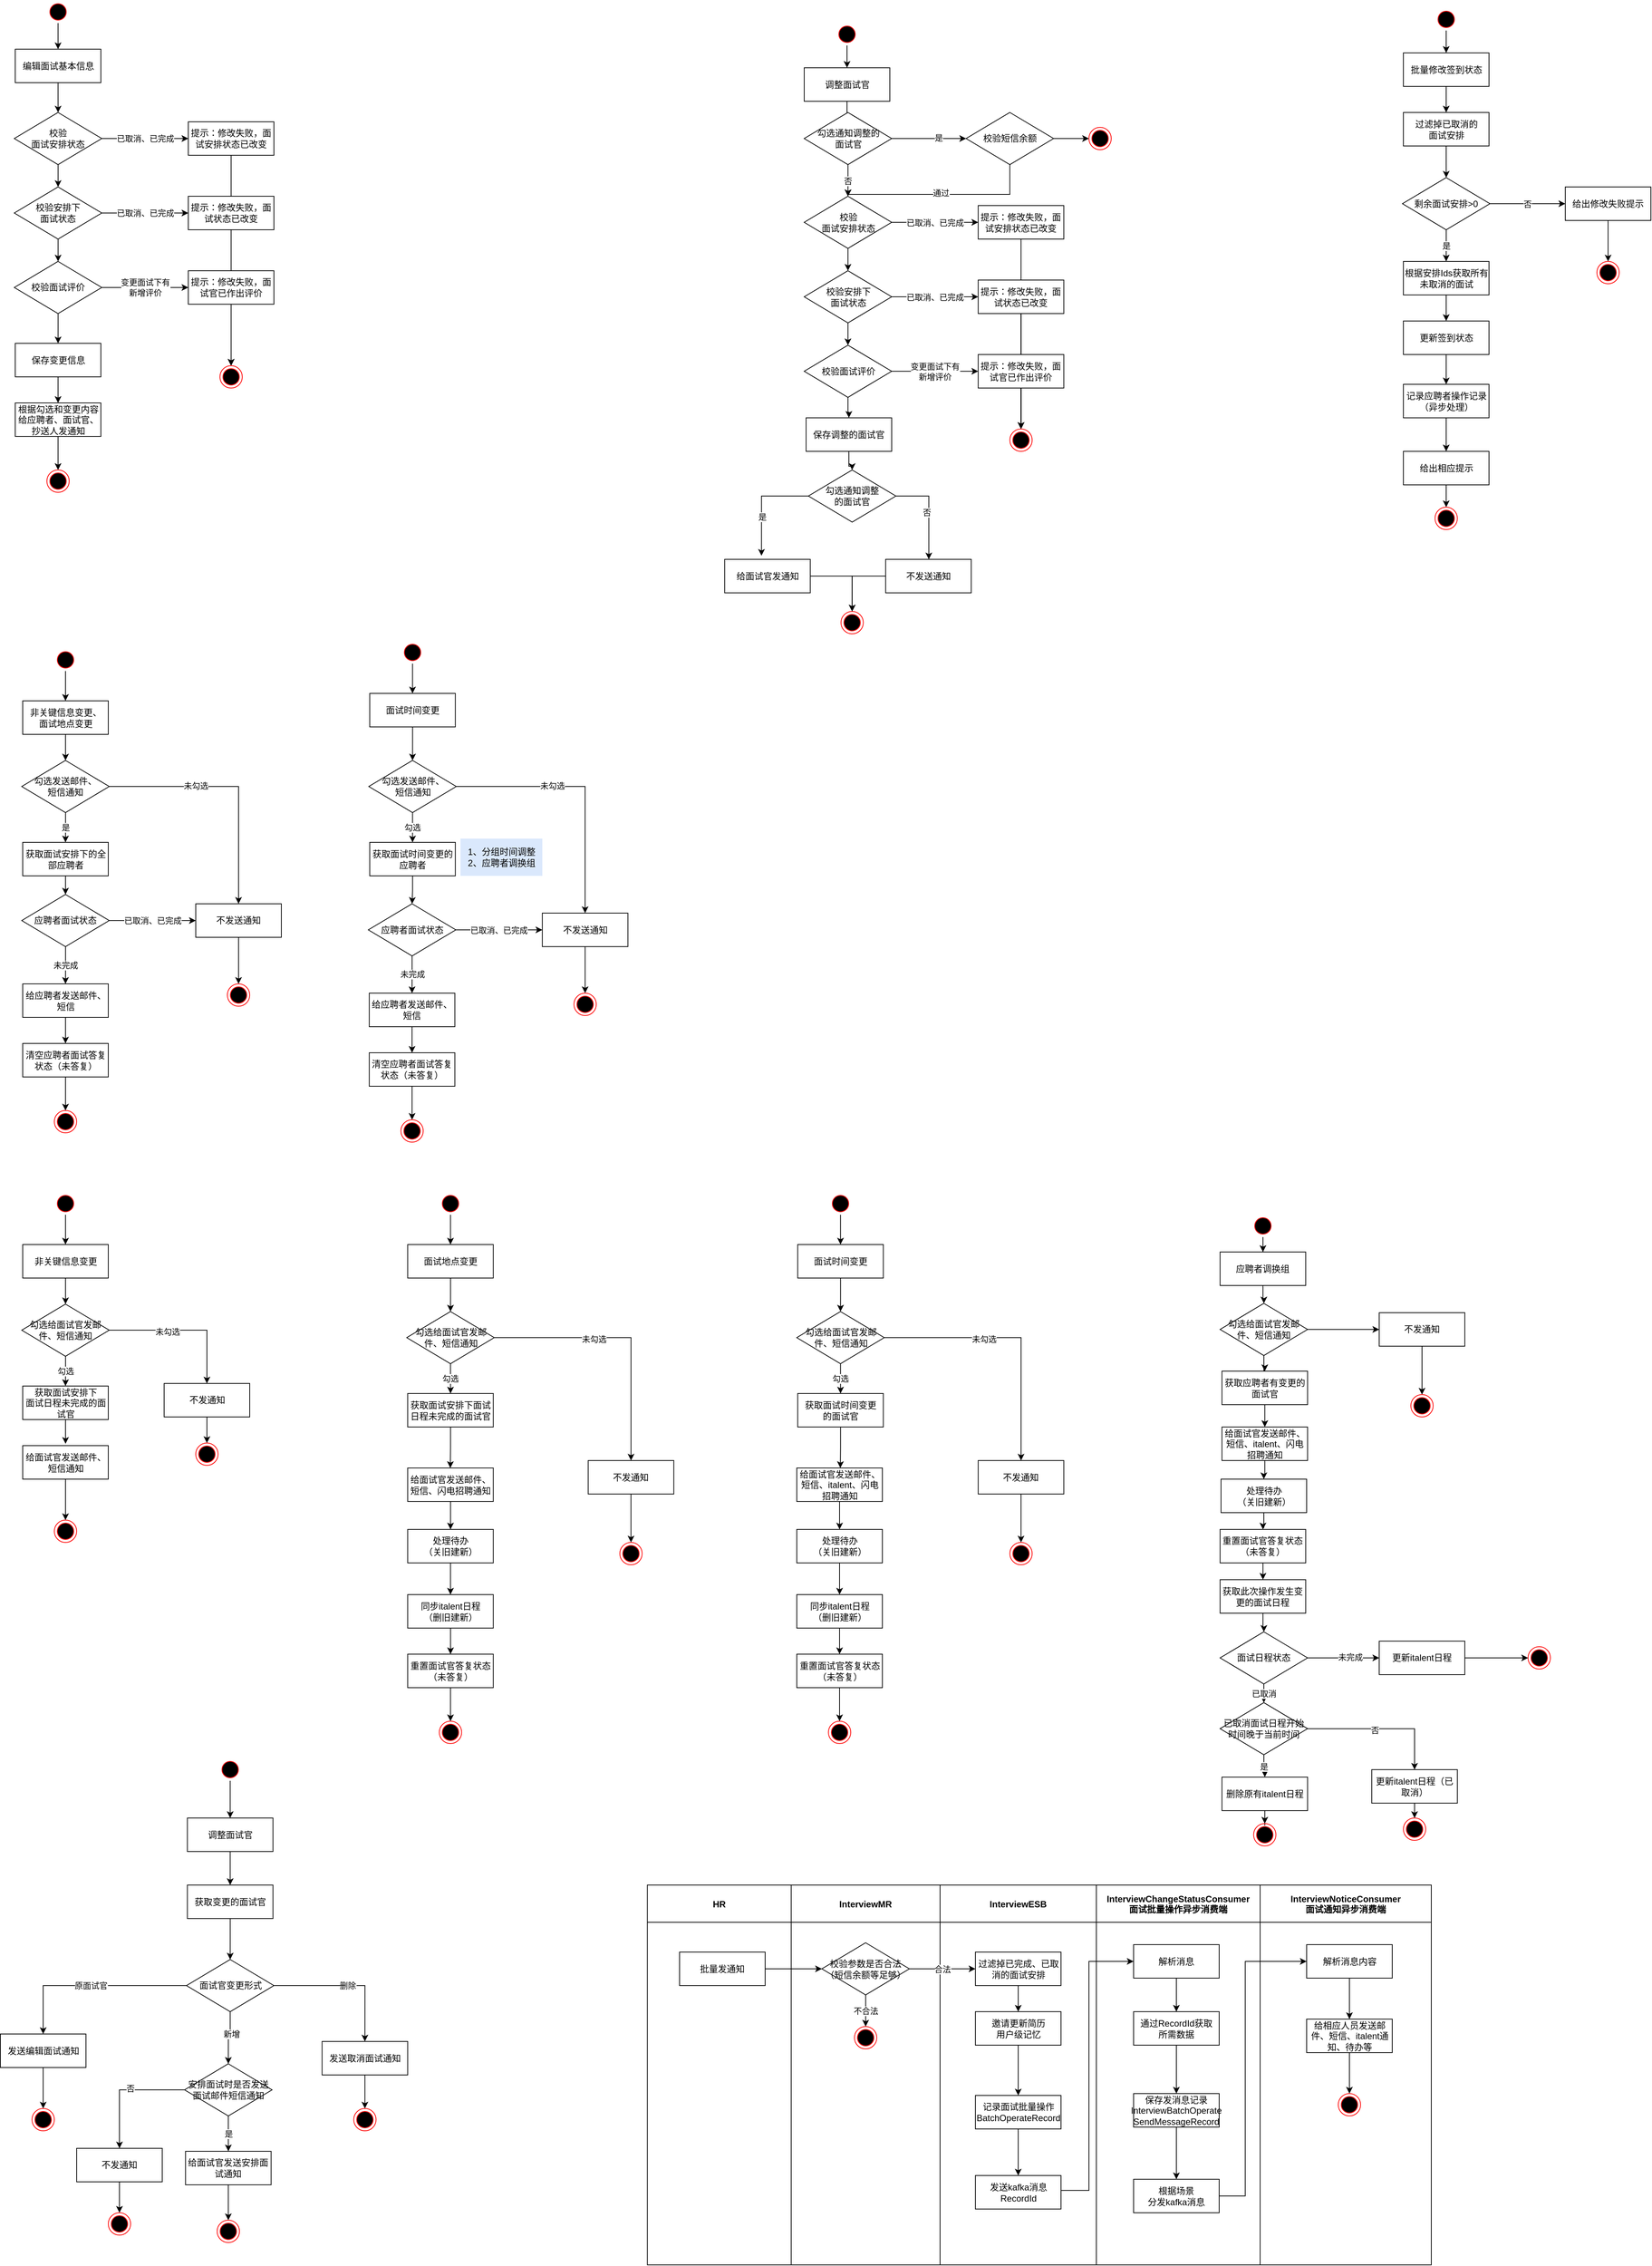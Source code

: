 <mxfile version="14.9.1" type="github">
  <diagram name="Page-1" id="e7e014a7-5840-1c2e-5031-d8a46d1fe8dd">
    <mxGraphModel dx="1038" dy="612" grid="1" gridSize="10" guides="1" tooltips="1" connect="1" arrows="1" fold="1" page="1" pageScale="1" pageWidth="1920" pageHeight="1200" background="none" math="0" shadow="0">
      <root>
        <mxCell id="0" />
        <mxCell id="1" parent="0" />
        <mxCell id="SFdsLE2ytojVS_g6Q4z1-54" value="" style="edgeStyle=orthogonalEdgeStyle;rounded=0;orthogonalLoop=1;jettySize=auto;html=1;" parent="1" source="SFdsLE2ytojVS_g6Q4z1-41" target="SFdsLE2ytojVS_g6Q4z1-47" edge="1">
          <mxGeometry relative="1" as="geometry" />
        </mxCell>
        <mxCell id="SFdsLE2ytojVS_g6Q4z1-41" value="" style="ellipse;html=1;shape=startState;fillColor=#000000;strokeColor=#ff0000;" parent="1" vertex="1">
          <mxGeometry x="130" y="30" width="30" height="30" as="geometry" />
        </mxCell>
        <mxCell id="SFdsLE2ytojVS_g6Q4z1-55" value="" style="edgeStyle=orthogonalEdgeStyle;rounded=0;orthogonalLoop=1;jettySize=auto;html=1;" parent="1" source="SFdsLE2ytojVS_g6Q4z1-47" target="SFdsLE2ytojVS_g6Q4z1-49" edge="1">
          <mxGeometry relative="1" as="geometry" />
        </mxCell>
        <mxCell id="SFdsLE2ytojVS_g6Q4z1-47" value="编辑面试基本信息&lt;br&gt;" style="rounded=0;whiteSpace=wrap;html=1;" parent="1" vertex="1">
          <mxGeometry x="87.5" y="95" width="115" height="45" as="geometry" />
        </mxCell>
        <mxCell id="SFdsLE2ytojVS_g6Q4z1-66" value="" style="edgeStyle=orthogonalEdgeStyle;rounded=0;orthogonalLoop=1;jettySize=auto;html=1;" parent="1" source="SFdsLE2ytojVS_g6Q4z1-48" target="SFdsLE2ytojVS_g6Q4z1-53" edge="1">
          <mxGeometry relative="1" as="geometry" />
        </mxCell>
        <mxCell id="SFdsLE2ytojVS_g6Q4z1-48" value="根据勾选和变更内容给应聘者、面试官、抄送人发通知" style="rounded=0;whiteSpace=wrap;html=1;" parent="1" vertex="1">
          <mxGeometry x="87.5" y="570" width="115" height="45" as="geometry" />
        </mxCell>
        <mxCell id="SFdsLE2ytojVS_g6Q4z1-56" value="" style="edgeStyle=orthogonalEdgeStyle;rounded=0;orthogonalLoop=1;jettySize=auto;html=1;" parent="1" source="SFdsLE2ytojVS_g6Q4z1-49" target="SFdsLE2ytojVS_g6Q4z1-50" edge="1">
          <mxGeometry relative="1" as="geometry" />
        </mxCell>
        <mxCell id="SFdsLE2ytojVS_g6Q4z1-58" value="已取消、已完成" style="edgeStyle=orthogonalEdgeStyle;rounded=0;orthogonalLoop=1;jettySize=auto;html=1;" parent="1" source="SFdsLE2ytojVS_g6Q4z1-49" target="SFdsLE2ytojVS_g6Q4z1-57" edge="1">
          <mxGeometry relative="1" as="geometry">
            <Array as="points">
              <mxPoint x="260" y="215" />
              <mxPoint x="260" y="215" />
            </Array>
          </mxGeometry>
        </mxCell>
        <mxCell id="SFdsLE2ytojVS_g6Q4z1-49" value="校验&lt;br&gt;面试安排状态" style="rhombus;whiteSpace=wrap;html=1;" parent="1" vertex="1">
          <mxGeometry x="86.25" y="180" width="117.5" height="70" as="geometry" />
        </mxCell>
        <mxCell id="SFdsLE2ytojVS_g6Q4z1-60" value="已取消、已完成" style="edgeStyle=orthogonalEdgeStyle;rounded=0;orthogonalLoop=1;jettySize=auto;html=1;" parent="1" source="SFdsLE2ytojVS_g6Q4z1-50" target="SFdsLE2ytojVS_g6Q4z1-59" edge="1">
          <mxGeometry relative="1" as="geometry" />
        </mxCell>
        <mxCell id="SFdsLE2ytojVS_g6Q4z1-61" value="" style="edgeStyle=orthogonalEdgeStyle;rounded=0;orthogonalLoop=1;jettySize=auto;html=1;" parent="1" source="SFdsLE2ytojVS_g6Q4z1-50" target="SFdsLE2ytojVS_g6Q4z1-51" edge="1">
          <mxGeometry relative="1" as="geometry" />
        </mxCell>
        <mxCell id="SFdsLE2ytojVS_g6Q4z1-50" value="校验安排下&lt;br&gt;面试状态" style="rhombus;whiteSpace=wrap;html=1;" parent="1" vertex="1">
          <mxGeometry x="86.25" y="280" width="117.5" height="70" as="geometry" />
        </mxCell>
        <mxCell id="SFdsLE2ytojVS_g6Q4z1-63" value="变更面试下有&lt;br&gt;新增评价" style="edgeStyle=orthogonalEdgeStyle;rounded=0;orthogonalLoop=1;jettySize=auto;html=1;" parent="1" source="SFdsLE2ytojVS_g6Q4z1-51" target="SFdsLE2ytojVS_g6Q4z1-62" edge="1">
          <mxGeometry relative="1" as="geometry" />
        </mxCell>
        <mxCell id="SFdsLE2ytojVS_g6Q4z1-64" value="" style="edgeStyle=orthogonalEdgeStyle;rounded=0;orthogonalLoop=1;jettySize=auto;html=1;" parent="1" source="SFdsLE2ytojVS_g6Q4z1-51" target="SFdsLE2ytojVS_g6Q4z1-52" edge="1">
          <mxGeometry relative="1" as="geometry" />
        </mxCell>
        <mxCell id="SFdsLE2ytojVS_g6Q4z1-51" value="校验面试评价" style="rhombus;whiteSpace=wrap;html=1;" parent="1" vertex="1">
          <mxGeometry x="86.25" y="380" width="117.5" height="70" as="geometry" />
        </mxCell>
        <mxCell id="SFdsLE2ytojVS_g6Q4z1-65" value="" style="edgeStyle=orthogonalEdgeStyle;rounded=0;orthogonalLoop=1;jettySize=auto;html=1;" parent="1" source="SFdsLE2ytojVS_g6Q4z1-52" target="SFdsLE2ytojVS_g6Q4z1-48" edge="1">
          <mxGeometry relative="1" as="geometry" />
        </mxCell>
        <mxCell id="SFdsLE2ytojVS_g6Q4z1-52" value="保存变更信息" style="rounded=0;whiteSpace=wrap;html=1;" parent="1" vertex="1">
          <mxGeometry x="87.5" y="490" width="115" height="45" as="geometry" />
        </mxCell>
        <mxCell id="SFdsLE2ytojVS_g6Q4z1-53" value="" style="ellipse;html=1;shape=endState;fillColor=#000000;strokeColor=#ff0000;" parent="1" vertex="1">
          <mxGeometry x="130" y="660" width="30" height="30" as="geometry" />
        </mxCell>
        <mxCell id="SFdsLE2ytojVS_g6Q4z1-71" style="edgeStyle=orthogonalEdgeStyle;rounded=0;orthogonalLoop=1;jettySize=auto;html=1;" parent="1" source="SFdsLE2ytojVS_g6Q4z1-57" target="SFdsLE2ytojVS_g6Q4z1-67" edge="1">
          <mxGeometry relative="1" as="geometry" />
        </mxCell>
        <mxCell id="SFdsLE2ytojVS_g6Q4z1-57" value="提示：修改失败，面试安排状态已改变" style="rounded=0;whiteSpace=wrap;html=1;" parent="1" vertex="1">
          <mxGeometry x="320" y="192.5" width="115" height="45" as="geometry" />
        </mxCell>
        <mxCell id="SFdsLE2ytojVS_g6Q4z1-69" style="edgeStyle=orthogonalEdgeStyle;rounded=0;orthogonalLoop=1;jettySize=auto;html=1;" parent="1" source="SFdsLE2ytojVS_g6Q4z1-59" target="SFdsLE2ytojVS_g6Q4z1-67" edge="1">
          <mxGeometry relative="1" as="geometry" />
        </mxCell>
        <mxCell id="SFdsLE2ytojVS_g6Q4z1-59" value="提示：修改失败，面试状态已改变" style="rounded=0;whiteSpace=wrap;html=1;" parent="1" vertex="1">
          <mxGeometry x="320" y="292.5" width="115" height="45" as="geometry" />
        </mxCell>
        <mxCell id="SFdsLE2ytojVS_g6Q4z1-68" value="" style="edgeStyle=orthogonalEdgeStyle;rounded=0;orthogonalLoop=1;jettySize=auto;html=1;" parent="1" source="SFdsLE2ytojVS_g6Q4z1-62" target="SFdsLE2ytojVS_g6Q4z1-67" edge="1">
          <mxGeometry relative="1" as="geometry" />
        </mxCell>
        <mxCell id="SFdsLE2ytojVS_g6Q4z1-62" value="提示：修改失败，面试官已作出评价" style="rounded=0;whiteSpace=wrap;html=1;" parent="1" vertex="1">
          <mxGeometry x="320" y="392.5" width="115" height="45" as="geometry" />
        </mxCell>
        <mxCell id="SFdsLE2ytojVS_g6Q4z1-67" value="" style="ellipse;html=1;shape=endState;fillColor=#000000;strokeColor=#ff0000;" parent="1" vertex="1">
          <mxGeometry x="362.5" y="520" width="30" height="30" as="geometry" />
        </mxCell>
        <mxCell id="SFdsLE2ytojVS_g6Q4z1-93" value="" style="edgeStyle=orthogonalEdgeStyle;rounded=0;orthogonalLoop=1;jettySize=auto;html=1;" parent="1" source="SFdsLE2ytojVS_g6Q4z1-72" target="SFdsLE2ytojVS_g6Q4z1-74" edge="1">
          <mxGeometry relative="1" as="geometry" />
        </mxCell>
        <mxCell id="SFdsLE2ytojVS_g6Q4z1-72" value="" style="ellipse;html=1;shape=startState;fillColor=#000000;strokeColor=#ff0000;" parent="1" vertex="1">
          <mxGeometry x="1190" y="60" width="30" height="30" as="geometry" />
        </mxCell>
        <mxCell id="SFdsLE2ytojVS_g6Q4z1-327" value="" style="edgeStyle=orthogonalEdgeStyle;rounded=0;orthogonalLoop=1;jettySize=auto;html=1;fontColor=#000000;" parent="1" source="SFdsLE2ytojVS_g6Q4z1-74" target="SFdsLE2ytojVS_g6Q4z1-286" edge="1">
          <mxGeometry relative="1" as="geometry" />
        </mxCell>
        <mxCell id="SFdsLE2ytojVS_g6Q4z1-74" value="调整面试官" style="rounded=0;whiteSpace=wrap;html=1;" parent="1" vertex="1">
          <mxGeometry x="1147.5" y="120" width="115" height="45" as="geometry" />
        </mxCell>
        <mxCell id="SFdsLE2ytojVS_g6Q4z1-75" value="" style="edgeStyle=orthogonalEdgeStyle;rounded=0;orthogonalLoop=1;jettySize=auto;html=1;" parent="1" source="SFdsLE2ytojVS_g6Q4z1-77" target="SFdsLE2ytojVS_g6Q4z1-80" edge="1">
          <mxGeometry relative="1" as="geometry" />
        </mxCell>
        <mxCell id="SFdsLE2ytojVS_g6Q4z1-76" value="已取消、已完成" style="edgeStyle=orthogonalEdgeStyle;rounded=0;orthogonalLoop=1;jettySize=auto;html=1;" parent="1" source="SFdsLE2ytojVS_g6Q4z1-77" target="SFdsLE2ytojVS_g6Q4z1-83" edge="1">
          <mxGeometry relative="1" as="geometry">
            <Array as="points">
              <mxPoint x="1321.25" y="327.5" />
              <mxPoint x="1321.25" y="327.5" />
            </Array>
          </mxGeometry>
        </mxCell>
        <mxCell id="SFdsLE2ytojVS_g6Q4z1-77" value="校验&lt;br&gt;面试安排状态" style="rhombus;whiteSpace=wrap;html=1;" parent="1" vertex="1">
          <mxGeometry x="1147.5" y="292.5" width="117.5" height="70" as="geometry" />
        </mxCell>
        <mxCell id="SFdsLE2ytojVS_g6Q4z1-78" value="已取消、已完成" style="edgeStyle=orthogonalEdgeStyle;rounded=0;orthogonalLoop=1;jettySize=auto;html=1;" parent="1" source="SFdsLE2ytojVS_g6Q4z1-80" target="SFdsLE2ytojVS_g6Q4z1-84" edge="1">
          <mxGeometry relative="1" as="geometry" />
        </mxCell>
        <mxCell id="SFdsLE2ytojVS_g6Q4z1-79" value="" style="edgeStyle=orthogonalEdgeStyle;rounded=0;orthogonalLoop=1;jettySize=auto;html=1;" parent="1" source="SFdsLE2ytojVS_g6Q4z1-80" target="SFdsLE2ytojVS_g6Q4z1-82" edge="1">
          <mxGeometry relative="1" as="geometry" />
        </mxCell>
        <mxCell id="SFdsLE2ytojVS_g6Q4z1-80" value="校验安排下&lt;br&gt;面试状态" style="rhombus;whiteSpace=wrap;html=1;" parent="1" vertex="1">
          <mxGeometry x="1147.5" y="392.5" width="117.5" height="70" as="geometry" />
        </mxCell>
        <mxCell id="SFdsLE2ytojVS_g6Q4z1-81" value="变更面试下有&lt;br&gt;新增评价" style="edgeStyle=orthogonalEdgeStyle;rounded=0;orthogonalLoop=1;jettySize=auto;html=1;" parent="1" source="SFdsLE2ytojVS_g6Q4z1-82" target="SFdsLE2ytojVS_g6Q4z1-85" edge="1">
          <mxGeometry relative="1" as="geometry" />
        </mxCell>
        <mxCell id="SFdsLE2ytojVS_g6Q4z1-103" value="" style="edgeStyle=orthogonalEdgeStyle;rounded=0;orthogonalLoop=1;jettySize=auto;html=1;" parent="1" source="SFdsLE2ytojVS_g6Q4z1-82" target="SFdsLE2ytojVS_g6Q4z1-95" edge="1">
          <mxGeometry relative="1" as="geometry" />
        </mxCell>
        <mxCell id="SFdsLE2ytojVS_g6Q4z1-82" value="校验面试评价" style="rhombus;whiteSpace=wrap;html=1;" parent="1" vertex="1">
          <mxGeometry x="1147.5" y="492.5" width="117.5" height="70" as="geometry" />
        </mxCell>
        <mxCell id="SFdsLE2ytojVS_g6Q4z1-89" style="edgeStyle=orthogonalEdgeStyle;rounded=0;orthogonalLoop=1;jettySize=auto;html=1;entryX=0.5;entryY=0;entryDx=0;entryDy=0;" parent="1" source="SFdsLE2ytojVS_g6Q4z1-83" target="SFdsLE2ytojVS_g6Q4z1-86" edge="1">
          <mxGeometry relative="1" as="geometry" />
        </mxCell>
        <mxCell id="SFdsLE2ytojVS_g6Q4z1-83" value="提示：修改失败，面试安排状态已改变" style="rounded=0;whiteSpace=wrap;html=1;" parent="1" vertex="1">
          <mxGeometry x="1381.25" y="305" width="115" height="45" as="geometry" />
        </mxCell>
        <mxCell id="SFdsLE2ytojVS_g6Q4z1-88" style="edgeStyle=orthogonalEdgeStyle;rounded=0;orthogonalLoop=1;jettySize=auto;html=1;" parent="1" source="SFdsLE2ytojVS_g6Q4z1-84" target="SFdsLE2ytojVS_g6Q4z1-86" edge="1">
          <mxGeometry relative="1" as="geometry" />
        </mxCell>
        <mxCell id="SFdsLE2ytojVS_g6Q4z1-84" value="提示：修改失败，面试状态已改变" style="rounded=0;whiteSpace=wrap;html=1;" parent="1" vertex="1">
          <mxGeometry x="1381.25" y="405" width="115" height="45" as="geometry" />
        </mxCell>
        <mxCell id="SFdsLE2ytojVS_g6Q4z1-87" value="" style="edgeStyle=orthogonalEdgeStyle;rounded=0;orthogonalLoop=1;jettySize=auto;html=1;" parent="1" source="SFdsLE2ytojVS_g6Q4z1-85" target="SFdsLE2ytojVS_g6Q4z1-86" edge="1">
          <mxGeometry relative="1" as="geometry" />
        </mxCell>
        <mxCell id="SFdsLE2ytojVS_g6Q4z1-85" value="提示：修改失败，面试官已作出评价" style="rounded=0;whiteSpace=wrap;html=1;" parent="1" vertex="1">
          <mxGeometry x="1381.25" y="505" width="115" height="45" as="geometry" />
        </mxCell>
        <mxCell id="SFdsLE2ytojVS_g6Q4z1-86" value="" style="ellipse;html=1;shape=endState;fillColor=#000000;strokeColor=#ff0000;" parent="1" vertex="1">
          <mxGeometry x="1423.75" y="605" width="30" height="30" as="geometry" />
        </mxCell>
        <mxCell id="SFdsLE2ytojVS_g6Q4z1-104" value="" style="edgeStyle=orthogonalEdgeStyle;rounded=0;orthogonalLoop=1;jettySize=auto;html=1;" parent="1" source="SFdsLE2ytojVS_g6Q4z1-95" target="SFdsLE2ytojVS_g6Q4z1-96" edge="1">
          <mxGeometry relative="1" as="geometry" />
        </mxCell>
        <mxCell id="SFdsLE2ytojVS_g6Q4z1-95" value="保存调整的面试官" style="rounded=0;whiteSpace=wrap;html=1;" parent="1" vertex="1">
          <mxGeometry x="1150" y="590" width="115" height="45" as="geometry" />
        </mxCell>
        <mxCell id="SFdsLE2ytojVS_g6Q4z1-109" style="edgeStyle=orthogonalEdgeStyle;rounded=0;orthogonalLoop=1;jettySize=auto;html=1;" parent="1" source="SFdsLE2ytojVS_g6Q4z1-96" target="SFdsLE2ytojVS_g6Q4z1-108" edge="1">
          <mxGeometry relative="1" as="geometry">
            <Array as="points">
              <mxPoint x="1314.88" y="695" />
            </Array>
          </mxGeometry>
        </mxCell>
        <mxCell id="SFdsLE2ytojVS_g6Q4z1-110" value="否" style="edgeLabel;html=1;align=center;verticalAlign=middle;resizable=0;points=[];" parent="SFdsLE2ytojVS_g6Q4z1-109" vertex="1" connectable="0">
          <mxGeometry x="0.028" y="-3" relative="1" as="geometry">
            <mxPoint as="offset" />
          </mxGeometry>
        </mxCell>
        <mxCell id="SFdsLE2ytojVS_g6Q4z1-111" style="edgeStyle=orthogonalEdgeStyle;rounded=0;orthogonalLoop=1;jettySize=auto;html=1;entryX=0.43;entryY=-0.107;entryDx=0;entryDy=0;entryPerimeter=0;" parent="1" source="SFdsLE2ytojVS_g6Q4z1-96" target="SFdsLE2ytojVS_g6Q4z1-98" edge="1">
          <mxGeometry relative="1" as="geometry">
            <Array as="points">
              <mxPoint x="1089.88" y="695" />
            </Array>
          </mxGeometry>
        </mxCell>
        <mxCell id="SFdsLE2ytojVS_g6Q4z1-112" value="是" style="edgeLabel;html=1;align=center;verticalAlign=middle;resizable=0;points=[];" parent="SFdsLE2ytojVS_g6Q4z1-111" vertex="1" connectable="0">
          <mxGeometry x="0.274" y="1" relative="1" as="geometry">
            <mxPoint as="offset" />
          </mxGeometry>
        </mxCell>
        <mxCell id="SFdsLE2ytojVS_g6Q4z1-96" value="勾选通知调整&lt;br&gt;的面试官" style="rhombus;whiteSpace=wrap;html=1;" parent="1" vertex="1">
          <mxGeometry x="1153.13" y="660" width="117.5" height="70" as="geometry" />
        </mxCell>
        <mxCell id="U0ymZwaYGCfwbB4ao4K9-2" style="edgeStyle=orthogonalEdgeStyle;rounded=0;orthogonalLoop=1;jettySize=auto;html=1;entryX=0.5;entryY=0;entryDx=0;entryDy=0;" edge="1" parent="1" source="SFdsLE2ytojVS_g6Q4z1-98" target="SFdsLE2ytojVS_g6Q4z1-106">
          <mxGeometry relative="1" as="geometry" />
        </mxCell>
        <mxCell id="SFdsLE2ytojVS_g6Q4z1-98" value="给面试官发通知" style="rounded=0;whiteSpace=wrap;html=1;" parent="1" vertex="1">
          <mxGeometry x="1040.63" y="780" width="115" height="45" as="geometry" />
        </mxCell>
        <mxCell id="SFdsLE2ytojVS_g6Q4z1-106" value="" style="ellipse;html=1;shape=endState;fillColor=#000000;strokeColor=#ff0000;" parent="1" vertex="1">
          <mxGeometry x="1196.88" y="850" width="30" height="30" as="geometry" />
        </mxCell>
        <mxCell id="U0ymZwaYGCfwbB4ao4K9-1" style="edgeStyle=orthogonalEdgeStyle;rounded=0;orthogonalLoop=1;jettySize=auto;html=1;entryX=0.5;entryY=0;entryDx=0;entryDy=0;" edge="1" parent="1" source="SFdsLE2ytojVS_g6Q4z1-108" target="SFdsLE2ytojVS_g6Q4z1-106">
          <mxGeometry relative="1" as="geometry" />
        </mxCell>
        <mxCell id="SFdsLE2ytojVS_g6Q4z1-108" value="不发送通知" style="rounded=0;whiteSpace=wrap;html=1;" parent="1" vertex="1">
          <mxGeometry x="1256.88" y="780" width="115" height="45" as="geometry" />
        </mxCell>
        <mxCell id="SFdsLE2ytojVS_g6Q4z1-125" value="" style="edgeStyle=orthogonalEdgeStyle;rounded=0;orthogonalLoop=1;jettySize=auto;html=1;" parent="1" source="SFdsLE2ytojVS_g6Q4z1-116" target="SFdsLE2ytojVS_g6Q4z1-118" edge="1">
          <mxGeometry relative="1" as="geometry" />
        </mxCell>
        <mxCell id="SFdsLE2ytojVS_g6Q4z1-116" value="" style="ellipse;html=1;shape=startState;fillColor=#000000;strokeColor=#ff0000;" parent="1" vertex="1">
          <mxGeometry x="140" y="900" width="30" height="30" as="geometry" />
        </mxCell>
        <mxCell id="SFdsLE2ytojVS_g6Q4z1-126" value="" style="edgeStyle=orthogonalEdgeStyle;rounded=0;orthogonalLoop=1;jettySize=auto;html=1;" parent="1" source="SFdsLE2ytojVS_g6Q4z1-118" target="SFdsLE2ytojVS_g6Q4z1-122" edge="1">
          <mxGeometry relative="1" as="geometry" />
        </mxCell>
        <mxCell id="SFdsLE2ytojVS_g6Q4z1-118" value="非关键信息变更、&lt;br&gt;面试地点变更" style="rounded=0;whiteSpace=wrap;html=1;" parent="1" vertex="1">
          <mxGeometry x="97.5" y="970" width="115" height="45" as="geometry" />
        </mxCell>
        <mxCell id="SFdsLE2ytojVS_g6Q4z1-128" value="" style="edgeStyle=orthogonalEdgeStyle;rounded=0;orthogonalLoop=1;jettySize=auto;html=1;" parent="1" source="SFdsLE2ytojVS_g6Q4z1-119" target="SFdsLE2ytojVS_g6Q4z1-120" edge="1">
          <mxGeometry relative="1" as="geometry" />
        </mxCell>
        <mxCell id="SFdsLE2ytojVS_g6Q4z1-119" value="获取面试安排下的全部应聘者" style="rounded=0;whiteSpace=wrap;html=1;" parent="1" vertex="1">
          <mxGeometry x="97.5" y="1160" width="115" height="45" as="geometry" />
        </mxCell>
        <mxCell id="SFdsLE2ytojVS_g6Q4z1-129" value="未完成" style="edgeStyle=orthogonalEdgeStyle;rounded=0;orthogonalLoop=1;jettySize=auto;html=1;" parent="1" source="SFdsLE2ytojVS_g6Q4z1-120" target="SFdsLE2ytojVS_g6Q4z1-121" edge="1">
          <mxGeometry relative="1" as="geometry" />
        </mxCell>
        <mxCell id="SFdsLE2ytojVS_g6Q4z1-136" value="已取消、已完成" style="edgeStyle=orthogonalEdgeStyle;rounded=0;orthogonalLoop=1;jettySize=auto;html=1;" parent="1" source="SFdsLE2ytojVS_g6Q4z1-120" target="SFdsLE2ytojVS_g6Q4z1-133" edge="1">
          <mxGeometry relative="1" as="geometry" />
        </mxCell>
        <mxCell id="SFdsLE2ytojVS_g6Q4z1-120" value="应聘者面试状态" style="rhombus;whiteSpace=wrap;html=1;" parent="1" vertex="1">
          <mxGeometry x="96.25" y="1230" width="117.5" height="70" as="geometry" />
        </mxCell>
        <mxCell id="SFdsLE2ytojVS_g6Q4z1-131" value="" style="edgeStyle=orthogonalEdgeStyle;rounded=0;orthogonalLoop=1;jettySize=auto;html=1;" parent="1" source="SFdsLE2ytojVS_g6Q4z1-121" target="SFdsLE2ytojVS_g6Q4z1-123" edge="1">
          <mxGeometry relative="1" as="geometry" />
        </mxCell>
        <mxCell id="SFdsLE2ytojVS_g6Q4z1-121" value="给应聘者发送邮件、短信" style="rounded=0;whiteSpace=wrap;html=1;" parent="1" vertex="1">
          <mxGeometry x="97.5" y="1350" width="115" height="45" as="geometry" />
        </mxCell>
        <mxCell id="SFdsLE2ytojVS_g6Q4z1-127" value="是" style="edgeStyle=orthogonalEdgeStyle;rounded=0;orthogonalLoop=1;jettySize=auto;html=1;" parent="1" source="SFdsLE2ytojVS_g6Q4z1-122" target="SFdsLE2ytojVS_g6Q4z1-119" edge="1">
          <mxGeometry relative="1" as="geometry" />
        </mxCell>
        <mxCell id="SFdsLE2ytojVS_g6Q4z1-134" style="edgeStyle=orthogonalEdgeStyle;rounded=0;orthogonalLoop=1;jettySize=auto;html=1;" parent="1" source="SFdsLE2ytojVS_g6Q4z1-122" target="SFdsLE2ytojVS_g6Q4z1-133" edge="1">
          <mxGeometry relative="1" as="geometry" />
        </mxCell>
        <mxCell id="SFdsLE2ytojVS_g6Q4z1-135" value="未勾选" style="edgeLabel;html=1;align=center;verticalAlign=middle;resizable=0;points=[];" parent="SFdsLE2ytojVS_g6Q4z1-134" vertex="1" connectable="0">
          <mxGeometry x="-0.303" y="1" relative="1" as="geometry">
            <mxPoint as="offset" />
          </mxGeometry>
        </mxCell>
        <mxCell id="SFdsLE2ytojVS_g6Q4z1-122" value="勾选发送邮件、&lt;br&gt;短信通知" style="rhombus;whiteSpace=wrap;html=1;" parent="1" vertex="1">
          <mxGeometry x="96.25" y="1050" width="117.5" height="70" as="geometry" />
        </mxCell>
        <mxCell id="SFdsLE2ytojVS_g6Q4z1-132" value="" style="edgeStyle=orthogonalEdgeStyle;rounded=0;orthogonalLoop=1;jettySize=auto;html=1;" parent="1" source="SFdsLE2ytojVS_g6Q4z1-123" target="SFdsLE2ytojVS_g6Q4z1-124" edge="1">
          <mxGeometry relative="1" as="geometry" />
        </mxCell>
        <mxCell id="SFdsLE2ytojVS_g6Q4z1-123" value="清空应聘者面试答复状态（未答复）" style="rounded=0;whiteSpace=wrap;html=1;" parent="1" vertex="1">
          <mxGeometry x="97.5" y="1430" width="115" height="45" as="geometry" />
        </mxCell>
        <mxCell id="SFdsLE2ytojVS_g6Q4z1-124" value="" style="ellipse;html=1;shape=endState;fillColor=#000000;strokeColor=#ff0000;" parent="1" vertex="1">
          <mxGeometry x="140" y="1520" width="30" height="30" as="geometry" />
        </mxCell>
        <mxCell id="SFdsLE2ytojVS_g6Q4z1-140" value="" style="edgeStyle=orthogonalEdgeStyle;rounded=0;orthogonalLoop=1;jettySize=auto;html=1;" parent="1" source="SFdsLE2ytojVS_g6Q4z1-133" target="SFdsLE2ytojVS_g6Q4z1-137" edge="1">
          <mxGeometry relative="1" as="geometry" />
        </mxCell>
        <mxCell id="SFdsLE2ytojVS_g6Q4z1-133" value="不发送通知" style="rounded=0;whiteSpace=wrap;html=1;" parent="1" vertex="1">
          <mxGeometry x="330" y="1242.5" width="115" height="45" as="geometry" />
        </mxCell>
        <mxCell id="SFdsLE2ytojVS_g6Q4z1-137" value="" style="ellipse;html=1;shape=endState;fillColor=#000000;strokeColor=#ff0000;" parent="1" vertex="1">
          <mxGeometry x="372.5" y="1350" width="30" height="30" as="geometry" />
        </mxCell>
        <mxCell id="SFdsLE2ytojVS_g6Q4z1-157" value="" style="edgeStyle=orthogonalEdgeStyle;rounded=0;orthogonalLoop=1;jettySize=auto;html=1;" parent="1" source="SFdsLE2ytojVS_g6Q4z1-141" target="SFdsLE2ytojVS_g6Q4z1-143" edge="1">
          <mxGeometry relative="1" as="geometry" />
        </mxCell>
        <mxCell id="SFdsLE2ytojVS_g6Q4z1-141" value="" style="ellipse;html=1;shape=startState;fillColor=#000000;strokeColor=#ff0000;" parent="1" vertex="1">
          <mxGeometry x="606.25" y="890" width="30" height="30" as="geometry" />
        </mxCell>
        <mxCell id="SFdsLE2ytojVS_g6Q4z1-158" value="" style="edgeStyle=orthogonalEdgeStyle;rounded=0;orthogonalLoop=1;jettySize=auto;html=1;" parent="1" source="SFdsLE2ytojVS_g6Q4z1-143" target="SFdsLE2ytojVS_g6Q4z1-144" edge="1">
          <mxGeometry relative="1" as="geometry" />
        </mxCell>
        <mxCell id="SFdsLE2ytojVS_g6Q4z1-143" value="面试时间变更" style="rounded=0;whiteSpace=wrap;html=1;" parent="1" vertex="1">
          <mxGeometry x="563.75" y="960" width="115" height="45" as="geometry" />
        </mxCell>
        <mxCell id="SFdsLE2ytojVS_g6Q4z1-159" value="勾选" style="edgeStyle=orthogonalEdgeStyle;rounded=0;orthogonalLoop=1;jettySize=auto;html=1;" parent="1" source="SFdsLE2ytojVS_g6Q4z1-144" target="SFdsLE2ytojVS_g6Q4z1-145" edge="1">
          <mxGeometry relative="1" as="geometry" />
        </mxCell>
        <mxCell id="SFdsLE2ytojVS_g6Q4z1-161" style="edgeStyle=orthogonalEdgeStyle;rounded=0;orthogonalLoop=1;jettySize=auto;html=1;" parent="1" source="SFdsLE2ytojVS_g6Q4z1-144" target="SFdsLE2ytojVS_g6Q4z1-155" edge="1">
          <mxGeometry relative="1" as="geometry" />
        </mxCell>
        <mxCell id="SFdsLE2ytojVS_g6Q4z1-162" value="未勾选" style="edgeLabel;html=1;align=center;verticalAlign=middle;resizable=0;points=[];" parent="SFdsLE2ytojVS_g6Q4z1-161" vertex="1" connectable="0">
          <mxGeometry x="-0.247" y="1" relative="1" as="geometry">
            <mxPoint as="offset" />
          </mxGeometry>
        </mxCell>
        <mxCell id="SFdsLE2ytojVS_g6Q4z1-144" value="勾选发送邮件、&lt;br&gt;短信通知" style="rhombus;whiteSpace=wrap;html=1;" parent="1" vertex="1">
          <mxGeometry x="562.5" y="1050" width="117.5" height="70" as="geometry" />
        </mxCell>
        <mxCell id="SFdsLE2ytojVS_g6Q4z1-160" value="" style="edgeStyle=orthogonalEdgeStyle;rounded=0;orthogonalLoop=1;jettySize=auto;html=1;" parent="1" source="SFdsLE2ytojVS_g6Q4z1-145" target="SFdsLE2ytojVS_g6Q4z1-148" edge="1">
          <mxGeometry relative="1" as="geometry" />
        </mxCell>
        <mxCell id="SFdsLE2ytojVS_g6Q4z1-145" value="获取面试时间变更的应聘者" style="rounded=0;whiteSpace=wrap;html=1;" parent="1" vertex="1">
          <mxGeometry x="563.75" y="1160" width="115" height="45" as="geometry" />
        </mxCell>
        <mxCell id="SFdsLE2ytojVS_g6Q4z1-146" value="未完成" style="edgeStyle=orthogonalEdgeStyle;rounded=0;orthogonalLoop=1;jettySize=auto;html=1;" parent="1" source="SFdsLE2ytojVS_g6Q4z1-148" target="SFdsLE2ytojVS_g6Q4z1-150" edge="1">
          <mxGeometry relative="1" as="geometry" />
        </mxCell>
        <mxCell id="SFdsLE2ytojVS_g6Q4z1-147" value="已取消、已完成" style="edgeStyle=orthogonalEdgeStyle;rounded=0;orthogonalLoop=1;jettySize=auto;html=1;" parent="1" source="SFdsLE2ytojVS_g6Q4z1-148" target="SFdsLE2ytojVS_g6Q4z1-155" edge="1">
          <mxGeometry relative="1" as="geometry" />
        </mxCell>
        <mxCell id="SFdsLE2ytojVS_g6Q4z1-148" value="应聘者面试状态" style="rhombus;whiteSpace=wrap;html=1;" parent="1" vertex="1">
          <mxGeometry x="561.88" y="1242.5" width="117.5" height="70" as="geometry" />
        </mxCell>
        <mxCell id="SFdsLE2ytojVS_g6Q4z1-149" value="" style="edgeStyle=orthogonalEdgeStyle;rounded=0;orthogonalLoop=1;jettySize=auto;html=1;" parent="1" source="SFdsLE2ytojVS_g6Q4z1-150" target="SFdsLE2ytojVS_g6Q4z1-152" edge="1">
          <mxGeometry relative="1" as="geometry" />
        </mxCell>
        <mxCell id="SFdsLE2ytojVS_g6Q4z1-150" value="给应聘者发送邮件、短信" style="rounded=0;whiteSpace=wrap;html=1;" parent="1" vertex="1">
          <mxGeometry x="563.13" y="1362.5" width="115" height="45" as="geometry" />
        </mxCell>
        <mxCell id="SFdsLE2ytojVS_g6Q4z1-151" value="" style="edgeStyle=orthogonalEdgeStyle;rounded=0;orthogonalLoop=1;jettySize=auto;html=1;" parent="1" source="SFdsLE2ytojVS_g6Q4z1-152" target="SFdsLE2ytojVS_g6Q4z1-153" edge="1">
          <mxGeometry relative="1" as="geometry" />
        </mxCell>
        <mxCell id="SFdsLE2ytojVS_g6Q4z1-152" value="清空应聘者面试答复状态（未答复）" style="rounded=0;whiteSpace=wrap;html=1;" parent="1" vertex="1">
          <mxGeometry x="563.13" y="1442.5" width="115" height="45" as="geometry" />
        </mxCell>
        <mxCell id="SFdsLE2ytojVS_g6Q4z1-153" value="" style="ellipse;html=1;shape=endState;fillColor=#000000;strokeColor=#ff0000;" parent="1" vertex="1">
          <mxGeometry x="605.63" y="1532.5" width="30" height="30" as="geometry" />
        </mxCell>
        <mxCell id="SFdsLE2ytojVS_g6Q4z1-154" value="" style="edgeStyle=orthogonalEdgeStyle;rounded=0;orthogonalLoop=1;jettySize=auto;html=1;" parent="1" source="SFdsLE2ytojVS_g6Q4z1-155" target="SFdsLE2ytojVS_g6Q4z1-156" edge="1">
          <mxGeometry relative="1" as="geometry" />
        </mxCell>
        <mxCell id="SFdsLE2ytojVS_g6Q4z1-155" value="不发送通知" style="rounded=0;whiteSpace=wrap;html=1;" parent="1" vertex="1">
          <mxGeometry x="795.63" y="1255" width="115" height="45" as="geometry" />
        </mxCell>
        <mxCell id="SFdsLE2ytojVS_g6Q4z1-156" value="" style="ellipse;html=1;shape=endState;fillColor=#000000;strokeColor=#ff0000;" parent="1" vertex="1">
          <mxGeometry x="838.13" y="1362.5" width="30" height="30" as="geometry" />
        </mxCell>
        <mxCell id="SFdsLE2ytojVS_g6Q4z1-163" value="1、分组时间调整&lt;br&gt;2、应聘者调换组" style="text;align=center;verticalAlign=middle;rounded=0;fillColor=#dae8fc;whiteSpace=wrap;html=1;" parent="1" vertex="1">
          <mxGeometry x="685.63" y="1155" width="110" height="50" as="geometry" />
        </mxCell>
        <mxCell id="SFdsLE2ytojVS_g6Q4z1-173" value="" style="edgeStyle=orthogonalEdgeStyle;rounded=0;orthogonalLoop=1;jettySize=auto;html=1;fontColor=#000000;" parent="1" source="SFdsLE2ytojVS_g6Q4z1-164" target="SFdsLE2ytojVS_g6Q4z1-166" edge="1">
          <mxGeometry relative="1" as="geometry" />
        </mxCell>
        <mxCell id="SFdsLE2ytojVS_g6Q4z1-164" value="" style="ellipse;html=1;shape=startState;fillColor=#000000;strokeColor=#ff0000;fontColor=#000000;" parent="1" vertex="1">
          <mxGeometry x="140" y="1630" width="30" height="30" as="geometry" />
        </mxCell>
        <mxCell id="SFdsLE2ytojVS_g6Q4z1-174" value="" style="edgeStyle=orthogonalEdgeStyle;rounded=0;orthogonalLoop=1;jettySize=auto;html=1;fontColor=#000000;" parent="1" source="SFdsLE2ytojVS_g6Q4z1-166" target="SFdsLE2ytojVS_g6Q4z1-167" edge="1">
          <mxGeometry relative="1" as="geometry" />
        </mxCell>
        <mxCell id="SFdsLE2ytojVS_g6Q4z1-166" value="非关键信息变更" style="rounded=0;whiteSpace=wrap;html=1;" parent="1" vertex="1">
          <mxGeometry x="97.5" y="1700" width="115" height="45" as="geometry" />
        </mxCell>
        <mxCell id="SFdsLE2ytojVS_g6Q4z1-175" value="勾选" style="edgeStyle=orthogonalEdgeStyle;rounded=0;orthogonalLoop=1;jettySize=auto;html=1;fontColor=#000000;" parent="1" source="SFdsLE2ytojVS_g6Q4z1-167" target="SFdsLE2ytojVS_g6Q4z1-168" edge="1">
          <mxGeometry relative="1" as="geometry" />
        </mxCell>
        <mxCell id="SFdsLE2ytojVS_g6Q4z1-180" style="edgeStyle=orthogonalEdgeStyle;rounded=0;orthogonalLoop=1;jettySize=auto;html=1;fontColor=#000000;" parent="1" source="SFdsLE2ytojVS_g6Q4z1-167" target="SFdsLE2ytojVS_g6Q4z1-171" edge="1">
          <mxGeometry relative="1" as="geometry" />
        </mxCell>
        <mxCell id="SFdsLE2ytojVS_g6Q4z1-181" value="未勾选" style="edgeLabel;html=1;align=center;verticalAlign=middle;resizable=0;points=[];fontColor=#000000;" parent="SFdsLE2ytojVS_g6Q4z1-180" vertex="1" connectable="0">
          <mxGeometry x="-0.235" y="-2" relative="1" as="geometry">
            <mxPoint as="offset" />
          </mxGeometry>
        </mxCell>
        <mxCell id="SFdsLE2ytojVS_g6Q4z1-167" value="勾选给面试官发邮件、短信通知" style="rhombus;whiteSpace=wrap;html=1;" parent="1" vertex="1">
          <mxGeometry x="96.25" y="1780" width="117.5" height="70" as="geometry" />
        </mxCell>
        <mxCell id="SFdsLE2ytojVS_g6Q4z1-176" value="" style="edgeStyle=orthogonalEdgeStyle;rounded=0;orthogonalLoop=1;jettySize=auto;html=1;fontColor=#000000;" parent="1" source="SFdsLE2ytojVS_g6Q4z1-168" edge="1">
          <mxGeometry relative="1" as="geometry">
            <mxPoint x="155.1" y="1967.56" as="targetPoint" />
          </mxGeometry>
        </mxCell>
        <mxCell id="SFdsLE2ytojVS_g6Q4z1-168" value="获取面试安排下&lt;br&gt;面试日程未完成的面试官" style="rounded=0;whiteSpace=wrap;html=1;" parent="1" vertex="1">
          <mxGeometry x="97.5" y="1890" width="115" height="45" as="geometry" />
        </mxCell>
        <mxCell id="SFdsLE2ytojVS_g6Q4z1-182" value="" style="edgeStyle=orthogonalEdgeStyle;rounded=0;orthogonalLoop=1;jettySize=auto;html=1;fontColor=#000000;" parent="1" source="SFdsLE2ytojVS_g6Q4z1-170" target="SFdsLE2ytojVS_g6Q4z1-172" edge="1">
          <mxGeometry relative="1" as="geometry" />
        </mxCell>
        <mxCell id="SFdsLE2ytojVS_g6Q4z1-170" value="给面试官发送邮件、短信通知" style="rounded=0;whiteSpace=wrap;html=1;" parent="1" vertex="1">
          <mxGeometry x="97.5" y="1970" width="115" height="45" as="geometry" />
        </mxCell>
        <mxCell id="SFdsLE2ytojVS_g6Q4z1-184" value="" style="edgeStyle=orthogonalEdgeStyle;rounded=0;orthogonalLoop=1;jettySize=auto;html=1;fontColor=#000000;" parent="1" source="SFdsLE2ytojVS_g6Q4z1-171" target="SFdsLE2ytojVS_g6Q4z1-183" edge="1">
          <mxGeometry relative="1" as="geometry" />
        </mxCell>
        <mxCell id="SFdsLE2ytojVS_g6Q4z1-171" value="不发通知" style="rounded=0;whiteSpace=wrap;html=1;" parent="1" vertex="1">
          <mxGeometry x="287.5" y="1886.5" width="115" height="45" as="geometry" />
        </mxCell>
        <mxCell id="SFdsLE2ytojVS_g6Q4z1-172" value="" style="ellipse;html=1;shape=endState;fillColor=#000000;strokeColor=#ff0000;fontColor=#000000;" parent="1" vertex="1">
          <mxGeometry x="140" y="2070" width="30" height="30" as="geometry" />
        </mxCell>
        <mxCell id="SFdsLE2ytojVS_g6Q4z1-178" style="edgeStyle=orthogonalEdgeStyle;rounded=0;orthogonalLoop=1;jettySize=auto;html=1;exitX=0.5;exitY=1;exitDx=0;exitDy=0;fontColor=#000000;" parent="1" source="SFdsLE2ytojVS_g6Q4z1-171" target="SFdsLE2ytojVS_g6Q4z1-171" edge="1">
          <mxGeometry relative="1" as="geometry" />
        </mxCell>
        <mxCell id="SFdsLE2ytojVS_g6Q4z1-183" value="" style="ellipse;html=1;shape=endState;fillColor=#000000;strokeColor=#ff0000;fontColor=#000000;" parent="1" vertex="1">
          <mxGeometry x="330" y="1966.5" width="30" height="30" as="geometry" />
        </mxCell>
        <mxCell id="SFdsLE2ytojVS_g6Q4z1-212" value="" style="edgeStyle=orthogonalEdgeStyle;rounded=0;orthogonalLoop=1;jettySize=auto;html=1;fontColor=#000000;" parent="1" source="SFdsLE2ytojVS_g6Q4z1-185" target="SFdsLE2ytojVS_g6Q4z1-187" edge="1">
          <mxGeometry relative="1" as="geometry" />
        </mxCell>
        <mxCell id="SFdsLE2ytojVS_g6Q4z1-185" value="" style="ellipse;html=1;shape=startState;fillColor=#000000;strokeColor=#ff0000;fontColor=#000000;" parent="1" vertex="1">
          <mxGeometry x="657.25" y="1630" width="30" height="30" as="geometry" />
        </mxCell>
        <mxCell id="SFdsLE2ytojVS_g6Q4z1-213" value="" style="edgeStyle=orthogonalEdgeStyle;rounded=0;orthogonalLoop=1;jettySize=auto;html=1;fontColor=#000000;" parent="1" source="SFdsLE2ytojVS_g6Q4z1-187" target="SFdsLE2ytojVS_g6Q4z1-191" edge="1">
          <mxGeometry relative="1" as="geometry" />
        </mxCell>
        <mxCell id="SFdsLE2ytojVS_g6Q4z1-187" value="面试地点变更" style="rounded=0;whiteSpace=wrap;html=1;" parent="1" vertex="1">
          <mxGeometry x="614.75" y="1700" width="115" height="45" as="geometry" />
        </mxCell>
        <mxCell id="SFdsLE2ytojVS_g6Q4z1-188" value="勾选" style="edgeStyle=orthogonalEdgeStyle;rounded=0;orthogonalLoop=1;jettySize=auto;html=1;fontColor=#000000;" parent="1" source="SFdsLE2ytojVS_g6Q4z1-191" target="SFdsLE2ytojVS_g6Q4z1-193" edge="1">
          <mxGeometry relative="1" as="geometry" />
        </mxCell>
        <mxCell id="SFdsLE2ytojVS_g6Q4z1-189" style="edgeStyle=orthogonalEdgeStyle;rounded=0;orthogonalLoop=1;jettySize=auto;html=1;fontColor=#000000;" parent="1" source="SFdsLE2ytojVS_g6Q4z1-191" target="SFdsLE2ytojVS_g6Q4z1-200" edge="1">
          <mxGeometry relative="1" as="geometry" />
        </mxCell>
        <mxCell id="SFdsLE2ytojVS_g6Q4z1-190" value="未勾选" style="edgeLabel;html=1;align=center;verticalAlign=middle;resizable=0;points=[];fontColor=#000000;" parent="SFdsLE2ytojVS_g6Q4z1-189" vertex="1" connectable="0">
          <mxGeometry x="-0.235" y="-2" relative="1" as="geometry">
            <mxPoint as="offset" />
          </mxGeometry>
        </mxCell>
        <mxCell id="SFdsLE2ytojVS_g6Q4z1-191" value="勾选给面试官发邮件、短信通知" style="rhombus;whiteSpace=wrap;html=1;" parent="1" vertex="1">
          <mxGeometry x="613.5" y="1790" width="117.5" height="70" as="geometry" />
        </mxCell>
        <mxCell id="SFdsLE2ytojVS_g6Q4z1-192" value="" style="edgeStyle=orthogonalEdgeStyle;rounded=0;orthogonalLoop=1;jettySize=auto;html=1;fontColor=#000000;" parent="1" source="SFdsLE2ytojVS_g6Q4z1-193" edge="1">
          <mxGeometry relative="1" as="geometry">
            <mxPoint x="672" y="2000" as="targetPoint" />
          </mxGeometry>
        </mxCell>
        <mxCell id="SFdsLE2ytojVS_g6Q4z1-193" value="获取面试安排下面试日程未完成的面试官" style="rounded=0;whiteSpace=wrap;html=1;" parent="1" vertex="1">
          <mxGeometry x="614.75" y="1900" width="115" height="45" as="geometry" />
        </mxCell>
        <mxCell id="SFdsLE2ytojVS_g6Q4z1-207" value="" style="edgeStyle=orthogonalEdgeStyle;rounded=0;orthogonalLoop=1;jettySize=auto;html=1;fontColor=#000000;" parent="1" source="SFdsLE2ytojVS_g6Q4z1-198" target="SFdsLE2ytojVS_g6Q4z1-204" edge="1">
          <mxGeometry relative="1" as="geometry" />
        </mxCell>
        <mxCell id="SFdsLE2ytojVS_g6Q4z1-198" value="给面试官发送邮件、短信、闪电招聘通知" style="rounded=0;whiteSpace=wrap;html=1;" parent="1" vertex="1">
          <mxGeometry x="614.75" y="2000" width="115" height="45" as="geometry" />
        </mxCell>
        <mxCell id="SFdsLE2ytojVS_g6Q4z1-199" value="" style="edgeStyle=orthogonalEdgeStyle;rounded=0;orthogonalLoop=1;jettySize=auto;html=1;fontColor=#000000;" parent="1" source="SFdsLE2ytojVS_g6Q4z1-200" target="SFdsLE2ytojVS_g6Q4z1-203" edge="1">
          <mxGeometry relative="1" as="geometry" />
        </mxCell>
        <mxCell id="SFdsLE2ytojVS_g6Q4z1-200" value="不发通知" style="rounded=0;whiteSpace=wrap;html=1;" parent="1" vertex="1">
          <mxGeometry x="857.25" y="1990" width="115" height="45" as="geometry" />
        </mxCell>
        <mxCell id="SFdsLE2ytojVS_g6Q4z1-201" value="" style="ellipse;html=1;shape=endState;fillColor=#000000;strokeColor=#ff0000;fontColor=#000000;" parent="1" vertex="1">
          <mxGeometry x="657.25" y="2340" width="30" height="30" as="geometry" />
        </mxCell>
        <mxCell id="SFdsLE2ytojVS_g6Q4z1-202" style="edgeStyle=orthogonalEdgeStyle;rounded=0;orthogonalLoop=1;jettySize=auto;html=1;exitX=0.5;exitY=1;exitDx=0;exitDy=0;fontColor=#000000;" parent="1" source="SFdsLE2ytojVS_g6Q4z1-200" target="SFdsLE2ytojVS_g6Q4z1-200" edge="1">
          <mxGeometry relative="1" as="geometry" />
        </mxCell>
        <mxCell id="SFdsLE2ytojVS_g6Q4z1-203" value="" style="ellipse;html=1;shape=endState;fillColor=#000000;strokeColor=#ff0000;fontColor=#000000;" parent="1" vertex="1">
          <mxGeometry x="899.75" y="2100" width="30" height="30" as="geometry" />
        </mxCell>
        <mxCell id="SFdsLE2ytojVS_g6Q4z1-208" value="" style="edgeStyle=orthogonalEdgeStyle;rounded=0;orthogonalLoop=1;jettySize=auto;html=1;fontColor=#000000;" parent="1" source="SFdsLE2ytojVS_g6Q4z1-204" target="SFdsLE2ytojVS_g6Q4z1-205" edge="1">
          <mxGeometry relative="1" as="geometry" />
        </mxCell>
        <mxCell id="SFdsLE2ytojVS_g6Q4z1-204" value="处理待办&lt;br&gt;（关旧建新）" style="rounded=0;whiteSpace=wrap;html=1;" parent="1" vertex="1">
          <mxGeometry x="614.75" y="2082.5" width="115" height="45" as="geometry" />
        </mxCell>
        <mxCell id="SFdsLE2ytojVS_g6Q4z1-209" value="" style="edgeStyle=orthogonalEdgeStyle;rounded=0;orthogonalLoop=1;jettySize=auto;html=1;fontColor=#000000;" parent="1" source="SFdsLE2ytojVS_g6Q4z1-205" target="SFdsLE2ytojVS_g6Q4z1-206" edge="1">
          <mxGeometry relative="1" as="geometry" />
        </mxCell>
        <mxCell id="SFdsLE2ytojVS_g6Q4z1-205" value="同步italent日程&lt;br&gt;（删旧建新）" style="rounded=0;whiteSpace=wrap;html=1;" parent="1" vertex="1">
          <mxGeometry x="614.75" y="2170" width="115" height="45" as="geometry" />
        </mxCell>
        <mxCell id="SFdsLE2ytojVS_g6Q4z1-210" value="" style="edgeStyle=orthogonalEdgeStyle;rounded=0;orthogonalLoop=1;jettySize=auto;html=1;fontColor=#000000;" parent="1" source="SFdsLE2ytojVS_g6Q4z1-206" target="SFdsLE2ytojVS_g6Q4z1-201" edge="1">
          <mxGeometry relative="1" as="geometry" />
        </mxCell>
        <mxCell id="SFdsLE2ytojVS_g6Q4z1-206" value="重置面试官答复状态&lt;br&gt;（未答复）" style="rounded=0;whiteSpace=wrap;html=1;" parent="1" vertex="1">
          <mxGeometry x="614.75" y="2250" width="115" height="45" as="geometry" />
        </mxCell>
        <mxCell id="SFdsLE2ytojVS_g6Q4z1-239" value="" style="edgeStyle=orthogonalEdgeStyle;rounded=0;orthogonalLoop=1;jettySize=auto;html=1;fontColor=#000000;" parent="1" source="SFdsLE2ytojVS_g6Q4z1-214" target="SFdsLE2ytojVS_g6Q4z1-216" edge="1">
          <mxGeometry relative="1" as="geometry" />
        </mxCell>
        <mxCell id="SFdsLE2ytojVS_g6Q4z1-214" value="" style="ellipse;html=1;shape=startState;fillColor=#000000;strokeColor=#ff0000;fontColor=#000000;" parent="1" vertex="1">
          <mxGeometry x="1181.25" y="1630" width="30" height="30" as="geometry" />
        </mxCell>
        <mxCell id="SFdsLE2ytojVS_g6Q4z1-240" value="" style="edgeStyle=orthogonalEdgeStyle;rounded=0;orthogonalLoop=1;jettySize=auto;html=1;fontColor=#000000;" parent="1" source="SFdsLE2ytojVS_g6Q4z1-216" target="SFdsLE2ytojVS_g6Q4z1-220" edge="1">
          <mxGeometry relative="1" as="geometry" />
        </mxCell>
        <mxCell id="SFdsLE2ytojVS_g6Q4z1-216" value="面试时间变更" style="rounded=0;whiteSpace=wrap;html=1;" parent="1" vertex="1">
          <mxGeometry x="1138.75" y="1700" width="115" height="45" as="geometry" />
        </mxCell>
        <mxCell id="SFdsLE2ytojVS_g6Q4z1-217" value="勾选" style="edgeStyle=orthogonalEdgeStyle;rounded=0;orthogonalLoop=1;jettySize=auto;html=1;fontColor=#000000;" parent="1" source="SFdsLE2ytojVS_g6Q4z1-220" target="SFdsLE2ytojVS_g6Q4z1-222" edge="1">
          <mxGeometry relative="1" as="geometry" />
        </mxCell>
        <mxCell id="SFdsLE2ytojVS_g6Q4z1-218" style="edgeStyle=orthogonalEdgeStyle;rounded=0;orthogonalLoop=1;jettySize=auto;html=1;fontColor=#000000;" parent="1" source="SFdsLE2ytojVS_g6Q4z1-220" target="SFdsLE2ytojVS_g6Q4z1-229" edge="1">
          <mxGeometry relative="1" as="geometry" />
        </mxCell>
        <mxCell id="SFdsLE2ytojVS_g6Q4z1-219" value="未勾选" style="edgeLabel;html=1;align=center;verticalAlign=middle;resizable=0;points=[];fontColor=#000000;" parent="SFdsLE2ytojVS_g6Q4z1-218" vertex="1" connectable="0">
          <mxGeometry x="-0.235" y="-2" relative="1" as="geometry">
            <mxPoint as="offset" />
          </mxGeometry>
        </mxCell>
        <mxCell id="SFdsLE2ytojVS_g6Q4z1-220" value="勾选给面试官发邮件、短信通知" style="rhombus;whiteSpace=wrap;html=1;" parent="1" vertex="1">
          <mxGeometry x="1137.5" y="1790" width="117.5" height="70" as="geometry" />
        </mxCell>
        <mxCell id="SFdsLE2ytojVS_g6Q4z1-221" value="" style="edgeStyle=orthogonalEdgeStyle;rounded=0;orthogonalLoop=1;jettySize=auto;html=1;fontColor=#000000;" parent="1" source="SFdsLE2ytojVS_g6Q4z1-222" edge="1">
          <mxGeometry relative="1" as="geometry">
            <mxPoint x="1196" y="2000" as="targetPoint" />
          </mxGeometry>
        </mxCell>
        <mxCell id="SFdsLE2ytojVS_g6Q4z1-222" value="获取面试时间变更&lt;br&gt;的面试官" style="rounded=0;whiteSpace=wrap;html=1;" parent="1" vertex="1">
          <mxGeometry x="1138.75" y="1900" width="115" height="45" as="geometry" />
        </mxCell>
        <mxCell id="SFdsLE2ytojVS_g6Q4z1-226" value="" style="edgeStyle=orthogonalEdgeStyle;rounded=0;orthogonalLoop=1;jettySize=auto;html=1;fontColor=#000000;" parent="1" source="SFdsLE2ytojVS_g6Q4z1-227" target="SFdsLE2ytojVS_g6Q4z1-234" edge="1">
          <mxGeometry relative="1" as="geometry" />
        </mxCell>
        <mxCell id="SFdsLE2ytojVS_g6Q4z1-227" value="给面试官发送邮件、短信、italent、闪电招聘通知" style="rounded=0;whiteSpace=wrap;html=1;" parent="1" vertex="1">
          <mxGeometry x="1137.5" y="2000" width="115" height="45" as="geometry" />
        </mxCell>
        <mxCell id="SFdsLE2ytojVS_g6Q4z1-228" value="" style="edgeStyle=orthogonalEdgeStyle;rounded=0;orthogonalLoop=1;jettySize=auto;html=1;fontColor=#000000;" parent="1" source="SFdsLE2ytojVS_g6Q4z1-229" target="SFdsLE2ytojVS_g6Q4z1-232" edge="1">
          <mxGeometry relative="1" as="geometry" />
        </mxCell>
        <mxCell id="SFdsLE2ytojVS_g6Q4z1-229" value="不发通知" style="rounded=0;whiteSpace=wrap;html=1;" parent="1" vertex="1">
          <mxGeometry x="1381.25" y="1990" width="115" height="45" as="geometry" />
        </mxCell>
        <mxCell id="SFdsLE2ytojVS_g6Q4z1-230" value="" style="ellipse;html=1;shape=endState;fillColor=#000000;strokeColor=#ff0000;fontColor=#000000;" parent="1" vertex="1">
          <mxGeometry x="1180" y="2340" width="30" height="30" as="geometry" />
        </mxCell>
        <mxCell id="SFdsLE2ytojVS_g6Q4z1-231" style="edgeStyle=orthogonalEdgeStyle;rounded=0;orthogonalLoop=1;jettySize=auto;html=1;exitX=0.5;exitY=1;exitDx=0;exitDy=0;fontColor=#000000;" parent="1" source="SFdsLE2ytojVS_g6Q4z1-229" target="SFdsLE2ytojVS_g6Q4z1-229" edge="1">
          <mxGeometry relative="1" as="geometry" />
        </mxCell>
        <mxCell id="SFdsLE2ytojVS_g6Q4z1-232" value="" style="ellipse;html=1;shape=endState;fillColor=#000000;strokeColor=#ff0000;fontColor=#000000;" parent="1" vertex="1">
          <mxGeometry x="1423.75" y="2100" width="30" height="30" as="geometry" />
        </mxCell>
        <mxCell id="SFdsLE2ytojVS_g6Q4z1-233" value="" style="edgeStyle=orthogonalEdgeStyle;rounded=0;orthogonalLoop=1;jettySize=auto;html=1;fontColor=#000000;" parent="1" source="SFdsLE2ytojVS_g6Q4z1-234" target="SFdsLE2ytojVS_g6Q4z1-236" edge="1">
          <mxGeometry relative="1" as="geometry" />
        </mxCell>
        <mxCell id="SFdsLE2ytojVS_g6Q4z1-234" value="处理待办&lt;br&gt;（关旧建新）" style="rounded=0;whiteSpace=wrap;html=1;" parent="1" vertex="1">
          <mxGeometry x="1137.5" y="2082.5" width="115" height="45" as="geometry" />
        </mxCell>
        <mxCell id="SFdsLE2ytojVS_g6Q4z1-235" value="" style="edgeStyle=orthogonalEdgeStyle;rounded=0;orthogonalLoop=1;jettySize=auto;html=1;fontColor=#000000;" parent="1" source="SFdsLE2ytojVS_g6Q4z1-236" target="SFdsLE2ytojVS_g6Q4z1-238" edge="1">
          <mxGeometry relative="1" as="geometry" />
        </mxCell>
        <mxCell id="SFdsLE2ytojVS_g6Q4z1-236" value="同步italent日程&lt;br&gt;（删旧建新）" style="rounded=0;whiteSpace=wrap;html=1;" parent="1" vertex="1">
          <mxGeometry x="1137.5" y="2170" width="115" height="45" as="geometry" />
        </mxCell>
        <mxCell id="SFdsLE2ytojVS_g6Q4z1-237" value="" style="edgeStyle=orthogonalEdgeStyle;rounded=0;orthogonalLoop=1;jettySize=auto;html=1;fontColor=#000000;" parent="1" source="SFdsLE2ytojVS_g6Q4z1-238" target="SFdsLE2ytojVS_g6Q4z1-230" edge="1">
          <mxGeometry relative="1" as="geometry" />
        </mxCell>
        <mxCell id="SFdsLE2ytojVS_g6Q4z1-238" value="重置面试官答复状态&lt;br&gt;（未答复）" style="rounded=0;whiteSpace=wrap;html=1;" parent="1" vertex="1">
          <mxGeometry x="1137.5" y="2250" width="115" height="45" as="geometry" />
        </mxCell>
        <mxCell id="SFdsLE2ytojVS_g6Q4z1-277" value="" style="edgeStyle=orthogonalEdgeStyle;rounded=0;orthogonalLoop=1;jettySize=auto;html=1;fontColor=#000000;" parent="1" source="SFdsLE2ytojVS_g6Q4z1-241" target="SFdsLE2ytojVS_g6Q4z1-243" edge="1">
          <mxGeometry relative="1" as="geometry" />
        </mxCell>
        <mxCell id="SFdsLE2ytojVS_g6Q4z1-241" value="" style="ellipse;html=1;shape=startState;fillColor=#000000;strokeColor=#ff0000;fontColor=#000000;" parent="1" vertex="1">
          <mxGeometry x="1748.75" y="1660" width="30" height="30" as="geometry" />
        </mxCell>
        <mxCell id="SFdsLE2ytojVS_g6Q4z1-278" value="" style="edgeStyle=orthogonalEdgeStyle;rounded=0;orthogonalLoop=1;jettySize=auto;html=1;fontColor=#000000;" parent="1" source="SFdsLE2ytojVS_g6Q4z1-243" target="SFdsLE2ytojVS_g6Q4z1-245" edge="1">
          <mxGeometry relative="1" as="geometry" />
        </mxCell>
        <mxCell id="SFdsLE2ytojVS_g6Q4z1-243" value="应聘者调换组" style="rounded=0;whiteSpace=wrap;html=1;" parent="1" vertex="1">
          <mxGeometry x="1706.25" y="1710" width="115" height="45" as="geometry" />
        </mxCell>
        <mxCell id="SFdsLE2ytojVS_g6Q4z1-279" value="" style="edgeStyle=orthogonalEdgeStyle;rounded=0;orthogonalLoop=1;jettySize=auto;html=1;fontColor=#000000;" parent="1" source="SFdsLE2ytojVS_g6Q4z1-245" target="SFdsLE2ytojVS_g6Q4z1-250" edge="1">
          <mxGeometry relative="1" as="geometry" />
        </mxCell>
        <mxCell id="SFdsLE2ytojVS_g6Q4z1-285" value="" style="edgeStyle=orthogonalEdgeStyle;rounded=0;orthogonalLoop=1;jettySize=auto;html=1;fontColor=#000000;" parent="1" source="SFdsLE2ytojVS_g6Q4z1-245" target="SFdsLE2ytojVS_g6Q4z1-247" edge="1">
          <mxGeometry relative="1" as="geometry" />
        </mxCell>
        <mxCell id="SFdsLE2ytojVS_g6Q4z1-245" value="勾选给面试官发邮件、短信通知" style="rhombus;whiteSpace=wrap;html=1;" parent="1" vertex="1">
          <mxGeometry x="1706.25" y="1779" width="117.5" height="70" as="geometry" />
        </mxCell>
        <mxCell id="SFdsLE2ytojVS_g6Q4z1-246" value="" style="edgeStyle=orthogonalEdgeStyle;rounded=0;orthogonalLoop=1;jettySize=auto;html=1;fontColor=#000000;" parent="1" source="SFdsLE2ytojVS_g6Q4z1-247" target="SFdsLE2ytojVS_g6Q4z1-249" edge="1">
          <mxGeometry relative="1" as="geometry" />
        </mxCell>
        <mxCell id="SFdsLE2ytojVS_g6Q4z1-247" value="不发通知" style="rounded=0;whiteSpace=wrap;html=1;" parent="1" vertex="1">
          <mxGeometry x="1920" y="1791.5" width="115" height="45" as="geometry" />
        </mxCell>
        <mxCell id="SFdsLE2ytojVS_g6Q4z1-248" style="edgeStyle=orthogonalEdgeStyle;rounded=0;orthogonalLoop=1;jettySize=auto;html=1;exitX=0.5;exitY=1;exitDx=0;exitDy=0;fontColor=#000000;" parent="1" source="SFdsLE2ytojVS_g6Q4z1-247" target="SFdsLE2ytojVS_g6Q4z1-247" edge="1">
          <mxGeometry relative="1" as="geometry" />
        </mxCell>
        <mxCell id="SFdsLE2ytojVS_g6Q4z1-249" value="" style="ellipse;html=1;shape=endState;fillColor=#000000;strokeColor=#ff0000;fontColor=#000000;" parent="1" vertex="1">
          <mxGeometry x="1962.5" y="1901.5" width="30" height="30" as="geometry" />
        </mxCell>
        <mxCell id="SFdsLE2ytojVS_g6Q4z1-280" value="" style="edgeStyle=orthogonalEdgeStyle;rounded=0;orthogonalLoop=1;jettySize=auto;html=1;fontColor=#000000;" parent="1" source="SFdsLE2ytojVS_g6Q4z1-250" target="SFdsLE2ytojVS_g6Q4z1-252" edge="1">
          <mxGeometry relative="1" as="geometry" />
        </mxCell>
        <mxCell id="SFdsLE2ytojVS_g6Q4z1-250" value="获取应聘者有变更的面试官" style="rounded=0;whiteSpace=wrap;html=1;" parent="1" vertex="1">
          <mxGeometry x="1708.75" y="1870" width="115" height="45" as="geometry" />
        </mxCell>
        <mxCell id="SFdsLE2ytojVS_g6Q4z1-281" value="" style="edgeStyle=orthogonalEdgeStyle;rounded=0;orthogonalLoop=1;jettySize=auto;html=1;fontColor=#000000;" parent="1" source="SFdsLE2ytojVS_g6Q4z1-252" target="SFdsLE2ytojVS_g6Q4z1-254" edge="1">
          <mxGeometry relative="1" as="geometry" />
        </mxCell>
        <mxCell id="SFdsLE2ytojVS_g6Q4z1-252" value="给面试官发送邮件、短信、italent、闪电招聘通知" style="rounded=0;whiteSpace=wrap;html=1;" parent="1" vertex="1">
          <mxGeometry x="1708.75" y="1945" width="115" height="45" as="geometry" />
        </mxCell>
        <mxCell id="SFdsLE2ytojVS_g6Q4z1-282" value="" style="edgeStyle=orthogonalEdgeStyle;rounded=0;orthogonalLoop=1;jettySize=auto;html=1;fontColor=#000000;" parent="1" source="SFdsLE2ytojVS_g6Q4z1-254" target="SFdsLE2ytojVS_g6Q4z1-258" edge="1">
          <mxGeometry relative="1" as="geometry" />
        </mxCell>
        <mxCell id="SFdsLE2ytojVS_g6Q4z1-254" value="处理待办&lt;br&gt;（关旧建新）" style="rounded=0;whiteSpace=wrap;html=1;" parent="1" vertex="1">
          <mxGeometry x="1707.5" y="2015" width="115" height="45" as="geometry" />
        </mxCell>
        <mxCell id="SFdsLE2ytojVS_g6Q4z1-284" value="" style="edgeStyle=orthogonalEdgeStyle;rounded=0;orthogonalLoop=1;jettySize=auto;html=1;fontColor=#000000;" parent="1" source="SFdsLE2ytojVS_g6Q4z1-256" target="SFdsLE2ytojVS_g6Q4z1-259" edge="1">
          <mxGeometry relative="1" as="geometry" />
        </mxCell>
        <mxCell id="SFdsLE2ytojVS_g6Q4z1-256" value="获取此次操作发生变更的面试日程" style="rounded=0;whiteSpace=wrap;html=1;" parent="1" vertex="1">
          <mxGeometry x="1706.25" y="2150" width="115" height="45" as="geometry" />
        </mxCell>
        <mxCell id="SFdsLE2ytojVS_g6Q4z1-283" value="" style="edgeStyle=orthogonalEdgeStyle;rounded=0;orthogonalLoop=1;jettySize=auto;html=1;fontColor=#000000;" parent="1" source="SFdsLE2ytojVS_g6Q4z1-258" target="SFdsLE2ytojVS_g6Q4z1-256" edge="1">
          <mxGeometry relative="1" as="geometry" />
        </mxCell>
        <mxCell id="SFdsLE2ytojVS_g6Q4z1-258" value="重置面试官答复状态&lt;br&gt;（未答复）" style="rounded=0;whiteSpace=wrap;html=1;" parent="1" vertex="1">
          <mxGeometry x="1706.25" y="2082.5" width="115" height="45" as="geometry" />
        </mxCell>
        <mxCell id="SFdsLE2ytojVS_g6Q4z1-264" value="" style="edgeStyle=orthogonalEdgeStyle;rounded=0;orthogonalLoop=1;jettySize=auto;html=1;fontColor=#000000;" parent="1" source="SFdsLE2ytojVS_g6Q4z1-259" target="SFdsLE2ytojVS_g6Q4z1-260" edge="1">
          <mxGeometry relative="1" as="geometry" />
        </mxCell>
        <mxCell id="SFdsLE2ytojVS_g6Q4z1-265" value="未完成" style="edgeLabel;html=1;align=center;verticalAlign=middle;resizable=0;points=[];fontColor=#000000;" parent="SFdsLE2ytojVS_g6Q4z1-264" vertex="1" connectable="0">
          <mxGeometry x="0.177" y="1" relative="1" as="geometry">
            <mxPoint as="offset" />
          </mxGeometry>
        </mxCell>
        <mxCell id="SFdsLE2ytojVS_g6Q4z1-266" value="已取消" style="edgeStyle=orthogonalEdgeStyle;rounded=0;orthogonalLoop=1;jettySize=auto;html=1;fontColor=#000000;exitX=0.5;exitY=1;exitDx=0;exitDy=0;" parent="1" source="SFdsLE2ytojVS_g6Q4z1-259" target="SFdsLE2ytojVS_g6Q4z1-262" edge="1">
          <mxGeometry relative="1" as="geometry">
            <mxPoint x="1765.1" y="2295.0" as="sourcePoint" />
          </mxGeometry>
        </mxCell>
        <mxCell id="SFdsLE2ytojVS_g6Q4z1-259" value="面试日程状态" style="rhombus;whiteSpace=wrap;html=1;" parent="1" vertex="1">
          <mxGeometry x="1706.25" y="2220" width="117.5" height="70" as="geometry" />
        </mxCell>
        <mxCell id="SFdsLE2ytojVS_g6Q4z1-275" value="" style="edgeStyle=orthogonalEdgeStyle;rounded=0;orthogonalLoop=1;jettySize=auto;html=1;fontColor=#000000;" parent="1" source="SFdsLE2ytojVS_g6Q4z1-260" target="SFdsLE2ytojVS_g6Q4z1-274" edge="1">
          <mxGeometry relative="1" as="geometry" />
        </mxCell>
        <mxCell id="SFdsLE2ytojVS_g6Q4z1-260" value="更新italent日程" style="rounded=0;whiteSpace=wrap;html=1;" parent="1" vertex="1">
          <mxGeometry x="1920" y="2232.5" width="115" height="45" as="geometry" />
        </mxCell>
        <mxCell id="U0ymZwaYGCfwbB4ao4K9-4" value="" style="edgeStyle=orthogonalEdgeStyle;rounded=0;orthogonalLoop=1;jettySize=auto;html=1;" edge="1" parent="1" source="SFdsLE2ytojVS_g6Q4z1-261" target="SFdsLE2ytojVS_g6Q4z1-271">
          <mxGeometry relative="1" as="geometry" />
        </mxCell>
        <mxCell id="SFdsLE2ytojVS_g6Q4z1-261" value="删除原有italent日程" style="rounded=0;whiteSpace=wrap;html=1;" parent="1" vertex="1">
          <mxGeometry x="1708.75" y="2415.06" width="115" height="45" as="geometry" />
        </mxCell>
        <mxCell id="SFdsLE2ytojVS_g6Q4z1-267" value="是" style="edgeStyle=orthogonalEdgeStyle;rounded=0;orthogonalLoop=1;jettySize=auto;html=1;fontColor=#000000;" parent="1" source="SFdsLE2ytojVS_g6Q4z1-262" target="SFdsLE2ytojVS_g6Q4z1-261" edge="1">
          <mxGeometry relative="1" as="geometry" />
        </mxCell>
        <mxCell id="SFdsLE2ytojVS_g6Q4z1-268" style="edgeStyle=orthogonalEdgeStyle;rounded=0;orthogonalLoop=1;jettySize=auto;html=1;fontColor=#000000;" parent="1" source="SFdsLE2ytojVS_g6Q4z1-262" target="SFdsLE2ytojVS_g6Q4z1-263" edge="1">
          <mxGeometry relative="1" as="geometry" />
        </mxCell>
        <mxCell id="SFdsLE2ytojVS_g6Q4z1-269" value="否" style="edgeLabel;html=1;align=center;verticalAlign=middle;resizable=0;points=[];fontColor=#000000;" parent="SFdsLE2ytojVS_g6Q4z1-268" vertex="1" connectable="0">
          <mxGeometry x="-0.094" y="-2" relative="1" as="geometry">
            <mxPoint as="offset" />
          </mxGeometry>
        </mxCell>
        <mxCell id="SFdsLE2ytojVS_g6Q4z1-262" value="已取消面试日程开始时间晚于当前时间" style="rhombus;whiteSpace=wrap;html=1;" parent="1" vertex="1">
          <mxGeometry x="1706.25" y="2315.06" width="117.5" height="70" as="geometry" />
        </mxCell>
        <mxCell id="U0ymZwaYGCfwbB4ao4K9-5" value="" style="edgeStyle=orthogonalEdgeStyle;rounded=0;orthogonalLoop=1;jettySize=auto;html=1;" edge="1" parent="1" source="SFdsLE2ytojVS_g6Q4z1-263" target="SFdsLE2ytojVS_g6Q4z1-270">
          <mxGeometry relative="1" as="geometry" />
        </mxCell>
        <mxCell id="SFdsLE2ytojVS_g6Q4z1-263" value="更新italent日程（已取消）" style="rounded=0;whiteSpace=wrap;html=1;" parent="1" vertex="1">
          <mxGeometry x="1910" y="2405.06" width="115" height="45" as="geometry" />
        </mxCell>
        <mxCell id="SFdsLE2ytojVS_g6Q4z1-270" value="" style="ellipse;html=1;shape=endState;fillColor=#000000;strokeColor=#ff0000;fontColor=#000000;" parent="1" vertex="1">
          <mxGeometry x="1952.5" y="2470" width="30" height="30" as="geometry" />
        </mxCell>
        <mxCell id="SFdsLE2ytojVS_g6Q4z1-271" value="" style="ellipse;html=1;shape=endState;fillColor=#000000;strokeColor=#ff0000;fontColor=#000000;" parent="1" vertex="1">
          <mxGeometry x="1751.25" y="2477.5" width="30" height="30" as="geometry" />
        </mxCell>
        <mxCell id="SFdsLE2ytojVS_g6Q4z1-274" value="" style="ellipse;html=1;shape=endState;fillColor=#000000;strokeColor=#ff0000;fontColor=#000000;" parent="1" vertex="1">
          <mxGeometry x="2120" y="2240" width="30" height="30" as="geometry" />
        </mxCell>
        <mxCell id="SFdsLE2ytojVS_g6Q4z1-288" value="否" style="edgeStyle=orthogonalEdgeStyle;rounded=0;orthogonalLoop=1;jettySize=auto;html=1;fontColor=#000000;" parent="1" source="SFdsLE2ytojVS_g6Q4z1-286" target="SFdsLE2ytojVS_g6Q4z1-77" edge="1">
          <mxGeometry relative="1" as="geometry" />
        </mxCell>
        <mxCell id="SFdsLE2ytojVS_g6Q4z1-289" style="edgeStyle=orthogonalEdgeStyle;rounded=0;orthogonalLoop=1;jettySize=auto;html=1;entryX=0;entryY=0.5;entryDx=0;entryDy=0;fontColor=#000000;" parent="1" source="SFdsLE2ytojVS_g6Q4z1-286" target="SFdsLE2ytojVS_g6Q4z1-287" edge="1">
          <mxGeometry relative="1" as="geometry" />
        </mxCell>
        <mxCell id="SFdsLE2ytojVS_g6Q4z1-290" value="是" style="edgeLabel;html=1;align=center;verticalAlign=middle;resizable=0;points=[];fontColor=#000000;" parent="SFdsLE2ytojVS_g6Q4z1-289" vertex="1" connectable="0">
          <mxGeometry x="0.256" y="1" relative="1" as="geometry">
            <mxPoint as="offset" />
          </mxGeometry>
        </mxCell>
        <mxCell id="SFdsLE2ytojVS_g6Q4z1-286" value="勾选通知调整的&lt;br&gt;面试官" style="rhombus;whiteSpace=wrap;html=1;" parent="1" vertex="1">
          <mxGeometry x="1147.5" y="180" width="117.5" height="70" as="geometry" />
        </mxCell>
        <mxCell id="SFdsLE2ytojVS_g6Q4z1-291" style="edgeStyle=orthogonalEdgeStyle;rounded=0;orthogonalLoop=1;jettySize=auto;html=1;entryX=0.5;entryY=0;entryDx=0;entryDy=0;fontColor=#000000;" parent="1" source="SFdsLE2ytojVS_g6Q4z1-287" target="SFdsLE2ytojVS_g6Q4z1-77" edge="1">
          <mxGeometry relative="1" as="geometry">
            <Array as="points">
              <mxPoint x="1424" y="290" />
              <mxPoint x="1206" y="290" />
            </Array>
          </mxGeometry>
        </mxCell>
        <mxCell id="SFdsLE2ytojVS_g6Q4z1-292" value="通过" style="edgeLabel;html=1;align=center;verticalAlign=middle;resizable=0;points=[];fontColor=#000000;" parent="SFdsLE2ytojVS_g6Q4z1-291" vertex="1" connectable="0">
          <mxGeometry x="0.023" y="-2" relative="1" as="geometry">
            <mxPoint as="offset" />
          </mxGeometry>
        </mxCell>
        <mxCell id="SFdsLE2ytojVS_g6Q4z1-293" style="edgeStyle=orthogonalEdgeStyle;rounded=0;orthogonalLoop=1;jettySize=auto;html=1;fontColor=#000000;" parent="1" source="SFdsLE2ytojVS_g6Q4z1-287" edge="1">
          <mxGeometry relative="1" as="geometry">
            <mxPoint x="1530" y="215" as="targetPoint" />
          </mxGeometry>
        </mxCell>
        <mxCell id="SFdsLE2ytojVS_g6Q4z1-287" value="校验短信余额" style="rhombus;whiteSpace=wrap;html=1;" parent="1" vertex="1">
          <mxGeometry x="1365" y="180" width="117.5" height="70" as="geometry" />
        </mxCell>
        <mxCell id="SFdsLE2ytojVS_g6Q4z1-294" value="" style="ellipse;html=1;shape=endState;fillColor=#000000;strokeColor=#ff0000;" parent="1" vertex="1">
          <mxGeometry x="1530" y="200" width="30" height="30" as="geometry" />
        </mxCell>
        <mxCell id="SFdsLE2ytojVS_g6Q4z1-324" value="" style="edgeStyle=orthogonalEdgeStyle;rounded=0;orthogonalLoop=1;jettySize=auto;html=1;fontColor=#000000;" parent="1" source="SFdsLE2ytojVS_g6Q4z1-295" target="SFdsLE2ytojVS_g6Q4z1-297" edge="1">
          <mxGeometry relative="1" as="geometry" />
        </mxCell>
        <mxCell id="SFdsLE2ytojVS_g6Q4z1-295" value="" style="ellipse;html=1;shape=startState;fillColor=#000000;strokeColor=#ff0000;fontColor=#000000;" parent="1" vertex="1">
          <mxGeometry x="361.25" y="2390" width="30" height="30" as="geometry" />
        </mxCell>
        <mxCell id="SFdsLE2ytojVS_g6Q4z1-325" value="" style="edgeStyle=orthogonalEdgeStyle;rounded=0;orthogonalLoop=1;jettySize=auto;html=1;fontColor=#000000;" parent="1" source="SFdsLE2ytojVS_g6Q4z1-297" target="SFdsLE2ytojVS_g6Q4z1-298" edge="1">
          <mxGeometry relative="1" as="geometry" />
        </mxCell>
        <mxCell id="SFdsLE2ytojVS_g6Q4z1-297" value="调整面试官" style="rounded=0;whiteSpace=wrap;html=1;" parent="1" vertex="1">
          <mxGeometry x="318.75" y="2470" width="115" height="45" as="geometry" />
        </mxCell>
        <mxCell id="SFdsLE2ytojVS_g6Q4z1-326" value="" style="edgeStyle=orthogonalEdgeStyle;rounded=0;orthogonalLoop=1;jettySize=auto;html=1;fontColor=#000000;" parent="1" source="SFdsLE2ytojVS_g6Q4z1-298" target="SFdsLE2ytojVS_g6Q4z1-299" edge="1">
          <mxGeometry relative="1" as="geometry" />
        </mxCell>
        <mxCell id="SFdsLE2ytojVS_g6Q4z1-298" value="获取变更的面试官" style="rounded=0;whiteSpace=wrap;html=1;" parent="1" vertex="1">
          <mxGeometry x="318.75" y="2560" width="115" height="45" as="geometry" />
        </mxCell>
        <mxCell id="SFdsLE2ytojVS_g6Q4z1-303" style="edgeStyle=orthogonalEdgeStyle;rounded=0;orthogonalLoop=1;jettySize=auto;html=1;entryX=0.5;entryY=0;entryDx=0;entryDy=0;fontColor=#000000;" parent="1" source="SFdsLE2ytojVS_g6Q4z1-299" target="SFdsLE2ytojVS_g6Q4z1-301" edge="1">
          <mxGeometry relative="1" as="geometry" />
        </mxCell>
        <mxCell id="SFdsLE2ytojVS_g6Q4z1-304" value="新增" style="edgeLabel;html=1;align=center;verticalAlign=middle;resizable=0;points=[];fontColor=#000000;" parent="SFdsLE2ytojVS_g6Q4z1-303" vertex="1" connectable="0">
          <mxGeometry x="-0.19" y="1" relative="1" as="geometry">
            <mxPoint as="offset" />
          </mxGeometry>
        </mxCell>
        <mxCell id="SFdsLE2ytojVS_g6Q4z1-305" value="原面试官" style="edgeStyle=orthogonalEdgeStyle;rounded=0;orthogonalLoop=1;jettySize=auto;html=1;entryX=0.5;entryY=0;entryDx=0;entryDy=0;fontColor=#000000;" parent="1" source="SFdsLE2ytojVS_g6Q4z1-299" target="SFdsLE2ytojVS_g6Q4z1-300" edge="1">
          <mxGeometry relative="1" as="geometry" />
        </mxCell>
        <mxCell id="SFdsLE2ytojVS_g6Q4z1-313" value="删除" style="edgeStyle=orthogonalEdgeStyle;rounded=0;orthogonalLoop=1;jettySize=auto;html=1;entryX=0.5;entryY=0;entryDx=0;entryDy=0;fontColor=#000000;" parent="1" source="SFdsLE2ytojVS_g6Q4z1-299" target="SFdsLE2ytojVS_g6Q4z1-302" edge="1">
          <mxGeometry relative="1" as="geometry" />
        </mxCell>
        <mxCell id="SFdsLE2ytojVS_g6Q4z1-299" value="面试官变更形式" style="rhombus;whiteSpace=wrap;html=1;" parent="1" vertex="1">
          <mxGeometry x="317.5" y="2660" width="117.5" height="70" as="geometry" />
        </mxCell>
        <mxCell id="SFdsLE2ytojVS_g6Q4z1-321" value="" style="edgeStyle=orthogonalEdgeStyle;rounded=0;orthogonalLoop=1;jettySize=auto;html=1;fontColor=#000000;" parent="1" source="SFdsLE2ytojVS_g6Q4z1-300" target="SFdsLE2ytojVS_g6Q4z1-320" edge="1">
          <mxGeometry relative="1" as="geometry" />
        </mxCell>
        <mxCell id="SFdsLE2ytojVS_g6Q4z1-300" value="发送编辑面试通知" style="rounded=0;whiteSpace=wrap;html=1;" parent="1" vertex="1">
          <mxGeometry x="67.5" y="2760" width="115" height="45" as="geometry" />
        </mxCell>
        <mxCell id="SFdsLE2ytojVS_g6Q4z1-309" value="是" style="edgeStyle=orthogonalEdgeStyle;rounded=0;orthogonalLoop=1;jettySize=auto;html=1;fontColor=#000000;" parent="1" source="SFdsLE2ytojVS_g6Q4z1-301" target="SFdsLE2ytojVS_g6Q4z1-308" edge="1">
          <mxGeometry relative="1" as="geometry" />
        </mxCell>
        <mxCell id="SFdsLE2ytojVS_g6Q4z1-311" style="edgeStyle=orthogonalEdgeStyle;rounded=0;orthogonalLoop=1;jettySize=auto;html=1;fontColor=#000000;" parent="1" source="SFdsLE2ytojVS_g6Q4z1-301" target="SFdsLE2ytojVS_g6Q4z1-310" edge="1">
          <mxGeometry relative="1" as="geometry" />
        </mxCell>
        <mxCell id="SFdsLE2ytojVS_g6Q4z1-312" value="否" style="edgeLabel;html=1;align=center;verticalAlign=middle;resizable=0;points=[];fontColor=#000000;" parent="SFdsLE2ytojVS_g6Q4z1-311" vertex="1" connectable="0">
          <mxGeometry x="-0.118" y="-2" relative="1" as="geometry">
            <mxPoint as="offset" />
          </mxGeometry>
        </mxCell>
        <mxCell id="SFdsLE2ytojVS_g6Q4z1-301" value="安排面试时是否发送面试邮件短信通知" style="rhombus;whiteSpace=wrap;html=1;" parent="1" vertex="1">
          <mxGeometry x="315" y="2800" width="117.5" height="70" as="geometry" />
        </mxCell>
        <mxCell id="SFdsLE2ytojVS_g6Q4z1-315" value="" style="edgeStyle=orthogonalEdgeStyle;rounded=0;orthogonalLoop=1;jettySize=auto;html=1;fontColor=#000000;" parent="1" source="SFdsLE2ytojVS_g6Q4z1-302" target="SFdsLE2ytojVS_g6Q4z1-314" edge="1">
          <mxGeometry relative="1" as="geometry" />
        </mxCell>
        <mxCell id="SFdsLE2ytojVS_g6Q4z1-302" value="发送取消面试通知" style="rounded=0;whiteSpace=wrap;html=1;" parent="1" vertex="1">
          <mxGeometry x="499.75" y="2770" width="115" height="45" as="geometry" />
        </mxCell>
        <mxCell id="SFdsLE2ytojVS_g6Q4z1-317" value="" style="edgeStyle=orthogonalEdgeStyle;rounded=0;orthogonalLoop=1;jettySize=auto;html=1;fontColor=#000000;" parent="1" source="SFdsLE2ytojVS_g6Q4z1-308" target="SFdsLE2ytojVS_g6Q4z1-316" edge="1">
          <mxGeometry relative="1" as="geometry" />
        </mxCell>
        <mxCell id="SFdsLE2ytojVS_g6Q4z1-308" value="给面试官发送安排面试通知" style="rounded=0;whiteSpace=wrap;html=1;" parent="1" vertex="1">
          <mxGeometry x="316.25" y="2917.5" width="115" height="45" as="geometry" />
        </mxCell>
        <mxCell id="SFdsLE2ytojVS_g6Q4z1-319" value="" style="edgeStyle=orthogonalEdgeStyle;rounded=0;orthogonalLoop=1;jettySize=auto;html=1;fontColor=#000000;" parent="1" source="SFdsLE2ytojVS_g6Q4z1-310" target="SFdsLE2ytojVS_g6Q4z1-318" edge="1">
          <mxGeometry relative="1" as="geometry" />
        </mxCell>
        <mxCell id="SFdsLE2ytojVS_g6Q4z1-310" value="不发通知" style="rounded=0;whiteSpace=wrap;html=1;" parent="1" vertex="1">
          <mxGeometry x="170" y="2913.5" width="115" height="45" as="geometry" />
        </mxCell>
        <mxCell id="SFdsLE2ytojVS_g6Q4z1-314" value="" style="ellipse;html=1;shape=endState;fillColor=#000000;strokeColor=#ff0000;fontColor=#000000;" parent="1" vertex="1">
          <mxGeometry x="542.25" y="2860" width="30" height="30" as="geometry" />
        </mxCell>
        <mxCell id="SFdsLE2ytojVS_g6Q4z1-316" value="" style="ellipse;html=1;shape=endState;fillColor=#000000;strokeColor=#ff0000;fontColor=#000000;" parent="1" vertex="1">
          <mxGeometry x="358.75" y="3010" width="30" height="30" as="geometry" />
        </mxCell>
        <mxCell id="SFdsLE2ytojVS_g6Q4z1-318" value="" style="ellipse;html=1;shape=endState;fillColor=#000000;strokeColor=#ff0000;fontColor=#000000;" parent="1" vertex="1">
          <mxGeometry x="212.5" y="3000" width="30" height="30" as="geometry" />
        </mxCell>
        <mxCell id="SFdsLE2ytojVS_g6Q4z1-320" value="" style="ellipse;html=1;shape=endState;fillColor=#000000;strokeColor=#ff0000;fontColor=#000000;" parent="1" vertex="1">
          <mxGeometry x="110" y="2860" width="30" height="30" as="geometry" />
        </mxCell>
        <mxCell id="U0ymZwaYGCfwbB4ao4K9-6" value="HR" style="swimlane;startSize=50;" vertex="1" parent="1">
          <mxGeometry x="936.75" y="2560" width="193.25" height="510" as="geometry" />
        </mxCell>
        <mxCell id="U0ymZwaYGCfwbB4ao4K9-13" value="批量发通知" style="rounded=0;whiteSpace=wrap;html=1;" vertex="1" parent="U0ymZwaYGCfwbB4ao4K9-6">
          <mxGeometry x="43.25" y="90" width="115" height="45" as="geometry" />
        </mxCell>
        <mxCell id="U0ymZwaYGCfwbB4ao4K9-7" value="InterviewMR" style="swimlane;startSize=50;" vertex="1" parent="1">
          <mxGeometry x="1130" y="2560" width="200" height="510" as="geometry" />
        </mxCell>
        <mxCell id="U0ymZwaYGCfwbB4ao4K9-29" value="不合法" style="edgeStyle=orthogonalEdgeStyle;rounded=0;orthogonalLoop=1;jettySize=auto;html=1;" edge="1" parent="U0ymZwaYGCfwbB4ao4K9-7" source="U0ymZwaYGCfwbB4ao4K9-18" target="U0ymZwaYGCfwbB4ao4K9-28">
          <mxGeometry relative="1" as="geometry" />
        </mxCell>
        <mxCell id="U0ymZwaYGCfwbB4ao4K9-18" value="校验参数是否合法&lt;br&gt;（短信余额等足够）" style="rhombus;whiteSpace=wrap;html=1;" vertex="1" parent="U0ymZwaYGCfwbB4ao4K9-7">
          <mxGeometry x="41.25" y="77.5" width="117.5" height="70" as="geometry" />
        </mxCell>
        <mxCell id="U0ymZwaYGCfwbB4ao4K9-28" value="" style="ellipse;html=1;shape=endState;fillColor=#000000;strokeColor=#ff0000;" vertex="1" parent="U0ymZwaYGCfwbB4ao4K9-7">
          <mxGeometry x="85" y="190" width="30" height="30" as="geometry" />
        </mxCell>
        <mxCell id="U0ymZwaYGCfwbB4ao4K9-8" value="InterviewESB" style="swimlane;startSize=50;" vertex="1" parent="1">
          <mxGeometry x="1330" y="2560" width="210" height="510" as="geometry" />
        </mxCell>
        <mxCell id="U0ymZwaYGCfwbB4ao4K9-34" value="" style="edgeStyle=orthogonalEdgeStyle;rounded=0;orthogonalLoop=1;jettySize=auto;html=1;" edge="1" parent="U0ymZwaYGCfwbB4ao4K9-8" source="U0ymZwaYGCfwbB4ao4K9-15" target="U0ymZwaYGCfwbB4ao4K9-16">
          <mxGeometry relative="1" as="geometry" />
        </mxCell>
        <mxCell id="U0ymZwaYGCfwbB4ao4K9-15" value="过滤掉已完成、已取消的面试安排" style="rounded=0;whiteSpace=wrap;html=1;" vertex="1" parent="U0ymZwaYGCfwbB4ao4K9-8">
          <mxGeometry x="47.5" y="90" width="115" height="45" as="geometry" />
        </mxCell>
        <mxCell id="U0ymZwaYGCfwbB4ao4K9-35" value="" style="edgeStyle=orthogonalEdgeStyle;rounded=0;orthogonalLoop=1;jettySize=auto;html=1;" edge="1" parent="U0ymZwaYGCfwbB4ao4K9-8" source="U0ymZwaYGCfwbB4ao4K9-16" target="U0ymZwaYGCfwbB4ao4K9-17">
          <mxGeometry relative="1" as="geometry" />
        </mxCell>
        <mxCell id="U0ymZwaYGCfwbB4ao4K9-16" value="邀请更新简历&lt;br&gt;用户级记忆" style="rounded=0;whiteSpace=wrap;html=1;" vertex="1" parent="U0ymZwaYGCfwbB4ao4K9-8">
          <mxGeometry x="47.5" y="170" width="115" height="45" as="geometry" />
        </mxCell>
        <mxCell id="U0ymZwaYGCfwbB4ao4K9-36" value="" style="edgeStyle=orthogonalEdgeStyle;rounded=0;orthogonalLoop=1;jettySize=auto;html=1;" edge="1" parent="U0ymZwaYGCfwbB4ao4K9-8" source="U0ymZwaYGCfwbB4ao4K9-17" target="U0ymZwaYGCfwbB4ao4K9-19">
          <mxGeometry relative="1" as="geometry" />
        </mxCell>
        <mxCell id="U0ymZwaYGCfwbB4ao4K9-17" value="记录面试批量操作&lt;br&gt;BatchOperateRecord" style="rounded=0;whiteSpace=wrap;html=1;" vertex="1" parent="U0ymZwaYGCfwbB4ao4K9-8">
          <mxGeometry x="47.5" y="282.5" width="115" height="45" as="geometry" />
        </mxCell>
        <mxCell id="U0ymZwaYGCfwbB4ao4K9-19" value="发送kafka消息&lt;br&gt;RecordId" style="rounded=0;whiteSpace=wrap;html=1;" vertex="1" parent="U0ymZwaYGCfwbB4ao4K9-8">
          <mxGeometry x="47.5" y="390" width="115" height="45" as="geometry" />
        </mxCell>
        <mxCell id="U0ymZwaYGCfwbB4ao4K9-9" value="InterviewChangeStatusConsumer&#xa;面试批量操作异步消费端" style="swimlane;startSize=50;" vertex="1" parent="1">
          <mxGeometry x="1540" y="2560" width="220" height="510" as="geometry" />
        </mxCell>
        <mxCell id="U0ymZwaYGCfwbB4ao4K9-39" value="" style="edgeStyle=orthogonalEdgeStyle;rounded=0;orthogonalLoop=1;jettySize=auto;html=1;" edge="1" parent="U0ymZwaYGCfwbB4ao4K9-9" source="U0ymZwaYGCfwbB4ao4K9-20" target="U0ymZwaYGCfwbB4ao4K9-21">
          <mxGeometry relative="1" as="geometry" />
        </mxCell>
        <mxCell id="U0ymZwaYGCfwbB4ao4K9-20" value="解析消息" style="rounded=0;whiteSpace=wrap;html=1;" vertex="1" parent="U0ymZwaYGCfwbB4ao4K9-9">
          <mxGeometry x="50" y="80" width="115" height="45" as="geometry" />
        </mxCell>
        <mxCell id="U0ymZwaYGCfwbB4ao4K9-40" value="" style="edgeStyle=orthogonalEdgeStyle;rounded=0;orthogonalLoop=1;jettySize=auto;html=1;" edge="1" parent="U0ymZwaYGCfwbB4ao4K9-9" source="U0ymZwaYGCfwbB4ao4K9-21" target="U0ymZwaYGCfwbB4ao4K9-23">
          <mxGeometry relative="1" as="geometry" />
        </mxCell>
        <mxCell id="U0ymZwaYGCfwbB4ao4K9-21" value="通过RecordId获取&lt;br&gt;所需数据" style="rounded=0;whiteSpace=wrap;html=1;" vertex="1" parent="U0ymZwaYGCfwbB4ao4K9-9">
          <mxGeometry x="50" y="170" width="115" height="45" as="geometry" />
        </mxCell>
        <mxCell id="U0ymZwaYGCfwbB4ao4K9-22" value="根据场景&lt;br&gt;分发kafka消息" style="rounded=0;whiteSpace=wrap;html=1;" vertex="1" parent="U0ymZwaYGCfwbB4ao4K9-9">
          <mxGeometry x="50" y="395" width="115" height="45" as="geometry" />
        </mxCell>
        <mxCell id="U0ymZwaYGCfwbB4ao4K9-41" value="" style="edgeStyle=orthogonalEdgeStyle;rounded=0;orthogonalLoop=1;jettySize=auto;html=1;" edge="1" parent="U0ymZwaYGCfwbB4ao4K9-9" source="U0ymZwaYGCfwbB4ao4K9-23" target="U0ymZwaYGCfwbB4ao4K9-22">
          <mxGeometry relative="1" as="geometry" />
        </mxCell>
        <mxCell id="U0ymZwaYGCfwbB4ao4K9-23" value="保存发消息记录&lt;br&gt;InterviewBatchOperate&lt;br&gt;SendMessageRecord" style="rounded=0;whiteSpace=wrap;html=1;" vertex="1" parent="U0ymZwaYGCfwbB4ao4K9-9">
          <mxGeometry x="50" y="280" width="115" height="45" as="geometry" />
        </mxCell>
        <mxCell id="U0ymZwaYGCfwbB4ao4K9-11" value="InterviewNoticeConsumer&#xa;面试通知异步消费端" style="swimlane;startSize=50;" vertex="1" parent="1">
          <mxGeometry x="1760" y="2560" width="230" height="510" as="geometry" />
        </mxCell>
        <mxCell id="U0ymZwaYGCfwbB4ao4K9-43" value="" style="edgeStyle=orthogonalEdgeStyle;rounded=0;orthogonalLoop=1;jettySize=auto;html=1;" edge="1" parent="U0ymZwaYGCfwbB4ao4K9-11" source="U0ymZwaYGCfwbB4ao4K9-24" target="U0ymZwaYGCfwbB4ao4K9-25">
          <mxGeometry relative="1" as="geometry" />
        </mxCell>
        <mxCell id="U0ymZwaYGCfwbB4ao4K9-24" value="解析消息内容" style="rounded=0;whiteSpace=wrap;html=1;" vertex="1" parent="U0ymZwaYGCfwbB4ao4K9-11">
          <mxGeometry x="62.5" y="80" width="115" height="45" as="geometry" />
        </mxCell>
        <mxCell id="U0ymZwaYGCfwbB4ao4K9-45" value="" style="edgeStyle=orthogonalEdgeStyle;rounded=0;orthogonalLoop=1;jettySize=auto;html=1;" edge="1" parent="U0ymZwaYGCfwbB4ao4K9-11" source="U0ymZwaYGCfwbB4ao4K9-25" target="U0ymZwaYGCfwbB4ao4K9-44">
          <mxGeometry relative="1" as="geometry" />
        </mxCell>
        <mxCell id="U0ymZwaYGCfwbB4ao4K9-25" value="给相应人员发送邮件、短信、italent通知、待办等" style="rounded=0;whiteSpace=wrap;html=1;" vertex="1" parent="U0ymZwaYGCfwbB4ao4K9-11">
          <mxGeometry x="62.5" y="180" width="115" height="45" as="geometry" />
        </mxCell>
        <mxCell id="U0ymZwaYGCfwbB4ao4K9-44" value="" style="ellipse;html=1;shape=endState;fillColor=#000000;strokeColor=#ff0000;" vertex="1" parent="U0ymZwaYGCfwbB4ao4K9-11">
          <mxGeometry x="105" y="280" width="30" height="30" as="geometry" />
        </mxCell>
        <mxCell id="U0ymZwaYGCfwbB4ao4K9-26" value="" style="edgeStyle=orthogonalEdgeStyle;rounded=0;orthogonalLoop=1;jettySize=auto;html=1;" edge="1" parent="1" source="U0ymZwaYGCfwbB4ao4K9-13" target="U0ymZwaYGCfwbB4ao4K9-18">
          <mxGeometry relative="1" as="geometry" />
        </mxCell>
        <mxCell id="U0ymZwaYGCfwbB4ao4K9-27" value="合法" style="edgeStyle=orthogonalEdgeStyle;rounded=0;orthogonalLoop=1;jettySize=auto;html=1;" edge="1" parent="1" source="U0ymZwaYGCfwbB4ao4K9-18" target="U0ymZwaYGCfwbB4ao4K9-15">
          <mxGeometry relative="1" as="geometry" />
        </mxCell>
        <mxCell id="U0ymZwaYGCfwbB4ao4K9-37" style="edgeStyle=orthogonalEdgeStyle;rounded=0;orthogonalLoop=1;jettySize=auto;html=1;entryX=0;entryY=0.5;entryDx=0;entryDy=0;" edge="1" parent="1" source="U0ymZwaYGCfwbB4ao4K9-19" target="U0ymZwaYGCfwbB4ao4K9-20">
          <mxGeometry relative="1" as="geometry">
            <Array as="points">
              <mxPoint x="1530" y="2970" />
              <mxPoint x="1530" y="2663" />
            </Array>
          </mxGeometry>
        </mxCell>
        <mxCell id="U0ymZwaYGCfwbB4ao4K9-42" style="edgeStyle=orthogonalEdgeStyle;rounded=0;orthogonalLoop=1;jettySize=auto;html=1;entryX=0;entryY=0.5;entryDx=0;entryDy=0;" edge="1" parent="1" source="U0ymZwaYGCfwbB4ao4K9-22" target="U0ymZwaYGCfwbB4ao4K9-24">
          <mxGeometry relative="1" as="geometry">
            <Array as="points">
              <mxPoint x="1740" y="2978" />
              <mxPoint x="1740" y="2663" />
            </Array>
          </mxGeometry>
        </mxCell>
        <mxCell id="U0ymZwaYGCfwbB4ao4K9-60" value="" style="edgeStyle=orthogonalEdgeStyle;rounded=0;orthogonalLoop=1;jettySize=auto;html=1;" edge="1" parent="1" source="U0ymZwaYGCfwbB4ao4K9-46" target="U0ymZwaYGCfwbB4ao4K9-48">
          <mxGeometry relative="1" as="geometry" />
        </mxCell>
        <mxCell id="U0ymZwaYGCfwbB4ao4K9-46" value="" style="ellipse;html=1;shape=startState;fillColor=#000000;strokeColor=#ff0000;" vertex="1" parent="1">
          <mxGeometry x="1995" y="40" width="30" height="30" as="geometry" />
        </mxCell>
        <mxCell id="U0ymZwaYGCfwbB4ao4K9-64" value="" style="edgeStyle=orthogonalEdgeStyle;rounded=0;orthogonalLoop=1;jettySize=auto;html=1;" edge="1" parent="1" source="U0ymZwaYGCfwbB4ao4K9-48" target="U0ymZwaYGCfwbB4ao4K9-49">
          <mxGeometry relative="1" as="geometry" />
        </mxCell>
        <mxCell id="U0ymZwaYGCfwbB4ao4K9-48" value="批量修改签到状态" style="rounded=0;whiteSpace=wrap;html=1;" vertex="1" parent="1">
          <mxGeometry x="1952.5" y="100" width="115" height="45" as="geometry" />
        </mxCell>
        <mxCell id="U0ymZwaYGCfwbB4ao4K9-65" value="" style="edgeStyle=orthogonalEdgeStyle;rounded=0;orthogonalLoop=1;jettySize=auto;html=1;" edge="1" parent="1" source="U0ymZwaYGCfwbB4ao4K9-49" target="U0ymZwaYGCfwbB4ao4K9-50">
          <mxGeometry relative="1" as="geometry" />
        </mxCell>
        <mxCell id="U0ymZwaYGCfwbB4ao4K9-49" value="过滤掉已取消的&lt;br&gt;面试安排" style="rounded=0;whiteSpace=wrap;html=1;" vertex="1" parent="1">
          <mxGeometry x="1952.5" y="180" width="115" height="45" as="geometry" />
        </mxCell>
        <mxCell id="U0ymZwaYGCfwbB4ao4K9-66" value="是" style="edgeStyle=orthogonalEdgeStyle;rounded=0;orthogonalLoop=1;jettySize=auto;html=1;" edge="1" parent="1" source="U0ymZwaYGCfwbB4ao4K9-50" target="U0ymZwaYGCfwbB4ao4K9-51">
          <mxGeometry relative="1" as="geometry" />
        </mxCell>
        <mxCell id="U0ymZwaYGCfwbB4ao4K9-67" value="否" style="edgeStyle=orthogonalEdgeStyle;rounded=0;orthogonalLoop=1;jettySize=auto;html=1;" edge="1" parent="1" source="U0ymZwaYGCfwbB4ao4K9-50" target="U0ymZwaYGCfwbB4ao4K9-56">
          <mxGeometry relative="1" as="geometry" />
        </mxCell>
        <mxCell id="U0ymZwaYGCfwbB4ao4K9-50" value="剩余面试安排&amp;gt;0" style="rhombus;whiteSpace=wrap;html=1;" vertex="1" parent="1">
          <mxGeometry x="1951.25" y="267.5" width="117.5" height="70" as="geometry" />
        </mxCell>
        <mxCell id="U0ymZwaYGCfwbB4ao4K9-72" value="" style="edgeStyle=orthogonalEdgeStyle;rounded=0;orthogonalLoop=1;jettySize=auto;html=1;" edge="1" parent="1" source="U0ymZwaYGCfwbB4ao4K9-51" target="U0ymZwaYGCfwbB4ao4K9-52">
          <mxGeometry relative="1" as="geometry" />
        </mxCell>
        <mxCell id="U0ymZwaYGCfwbB4ao4K9-51" value="根据安排Ids获取所有未取消的面试" style="rounded=0;whiteSpace=wrap;html=1;" vertex="1" parent="1">
          <mxGeometry x="1952.5" y="380" width="115" height="45" as="geometry" />
        </mxCell>
        <mxCell id="U0ymZwaYGCfwbB4ao4K9-73" value="" style="edgeStyle=orthogonalEdgeStyle;rounded=0;orthogonalLoop=1;jettySize=auto;html=1;" edge="1" parent="1" source="U0ymZwaYGCfwbB4ao4K9-52" target="U0ymZwaYGCfwbB4ao4K9-53">
          <mxGeometry relative="1" as="geometry" />
        </mxCell>
        <mxCell id="U0ymZwaYGCfwbB4ao4K9-52" value="更新签到状态" style="rounded=0;whiteSpace=wrap;html=1;" vertex="1" parent="1">
          <mxGeometry x="1952.5" y="460" width="115" height="45" as="geometry" />
        </mxCell>
        <mxCell id="U0ymZwaYGCfwbB4ao4K9-74" value="" style="edgeStyle=orthogonalEdgeStyle;rounded=0;orthogonalLoop=1;jettySize=auto;html=1;" edge="1" parent="1" source="U0ymZwaYGCfwbB4ao4K9-53" target="U0ymZwaYGCfwbB4ao4K9-54">
          <mxGeometry relative="1" as="geometry" />
        </mxCell>
        <mxCell id="U0ymZwaYGCfwbB4ao4K9-53" value="记录应聘者操作记录&lt;br&gt;（异步处理）" style="rounded=0;whiteSpace=wrap;html=1;" vertex="1" parent="1">
          <mxGeometry x="1952.5" y="545" width="115" height="45" as="geometry" />
        </mxCell>
        <mxCell id="U0ymZwaYGCfwbB4ao4K9-75" value="" style="edgeStyle=orthogonalEdgeStyle;rounded=0;orthogonalLoop=1;jettySize=auto;html=1;" edge="1" parent="1" source="U0ymZwaYGCfwbB4ao4K9-54" target="U0ymZwaYGCfwbB4ao4K9-55">
          <mxGeometry relative="1" as="geometry" />
        </mxCell>
        <mxCell id="U0ymZwaYGCfwbB4ao4K9-54" value="给出相应提示" style="rounded=0;whiteSpace=wrap;html=1;" vertex="1" parent="1">
          <mxGeometry x="1952.5" y="635" width="115" height="45" as="geometry" />
        </mxCell>
        <mxCell id="U0ymZwaYGCfwbB4ao4K9-55" value="" style="ellipse;html=1;shape=endState;fillColor=#000000;strokeColor=#ff0000;" vertex="1" parent="1">
          <mxGeometry x="1995" y="710" width="30" height="30" as="geometry" />
        </mxCell>
        <mxCell id="U0ymZwaYGCfwbB4ao4K9-68" value="" style="edgeStyle=orthogonalEdgeStyle;rounded=0;orthogonalLoop=1;jettySize=auto;html=1;" edge="1" parent="1" source="U0ymZwaYGCfwbB4ao4K9-56" target="U0ymZwaYGCfwbB4ao4K9-57">
          <mxGeometry relative="1" as="geometry" />
        </mxCell>
        <mxCell id="U0ymZwaYGCfwbB4ao4K9-56" value="给出修改失败提示" style="rounded=0;whiteSpace=wrap;html=1;" vertex="1" parent="1">
          <mxGeometry x="2170" y="280" width="115" height="45" as="geometry" />
        </mxCell>
        <mxCell id="U0ymZwaYGCfwbB4ao4K9-57" value="" style="ellipse;html=1;shape=endState;fillColor=#000000;strokeColor=#ff0000;" vertex="1" parent="1">
          <mxGeometry x="2212.5" y="380" width="30" height="30" as="geometry" />
        </mxCell>
      </root>
    </mxGraphModel>
  </diagram>
</mxfile>
